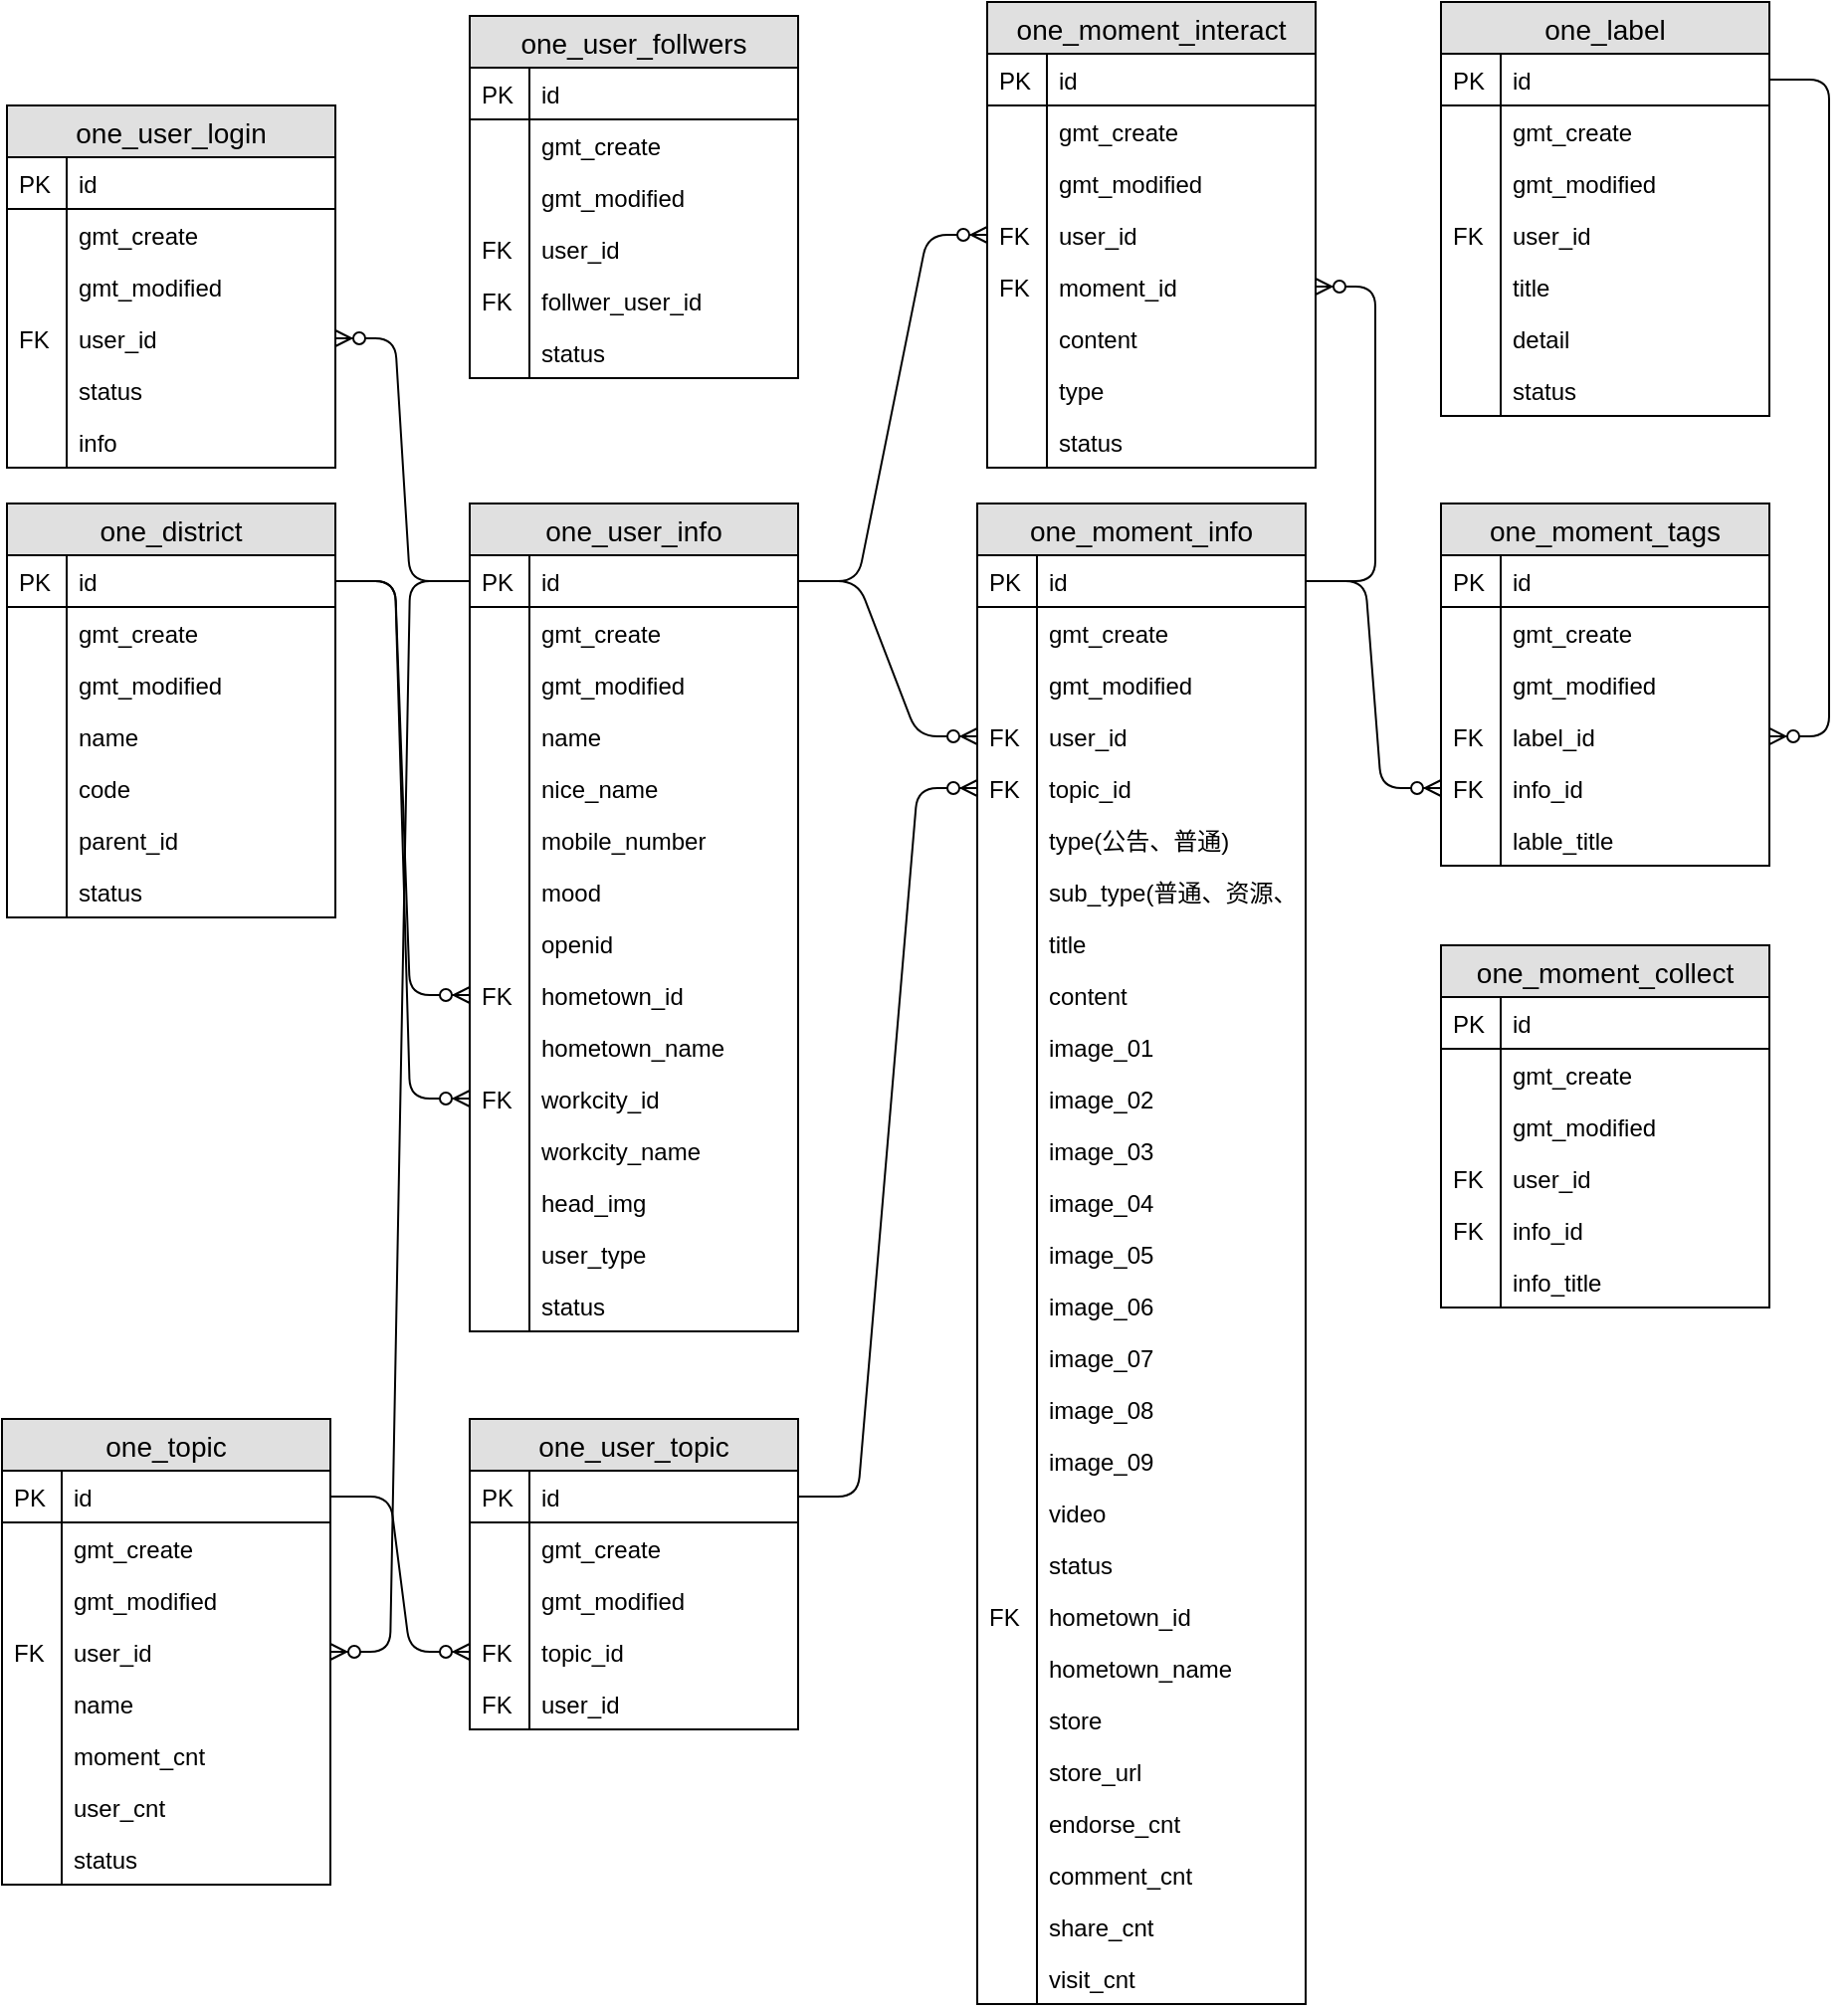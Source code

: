 <mxfile version="12.7.0" type="github">
  <diagram id="flqGjVPY7W-KKDLiaffL" name="第 1 页">
    <mxGraphModel dx="946" dy="614" grid="0" gridSize="10" guides="1" tooltips="1" connect="1" arrows="1" fold="1" page="1" pageScale="1" pageWidth="3300" pageHeight="4681" math="0" shadow="0">
      <root>
        <mxCell id="0"/>
        <mxCell id="1" parent="0"/>
        <mxCell id="X3XVsHEC-CsgKgmJ9qrO-1" value="" style="edgeStyle=entityRelationEdgeStyle;fontSize=12;html=1;endArrow=ERzeroToMany;endFill=1;exitX=1;exitY=0.5;exitDx=0;exitDy=0;entryX=0;entryY=0.5;entryDx=0;entryDy=0;" parent="1" source="X3XVsHEC-CsgKgmJ9qrO-3" target="X3XVsHEC-CsgKgmJ9qrO-127" edge="1">
          <mxGeometry width="100" height="100" relative="1" as="geometry">
            <mxPoint x="480" y="1699" as="sourcePoint"/>
            <mxPoint x="570" y="1777" as="targetPoint"/>
          </mxGeometry>
        </mxCell>
        <mxCell id="X3XVsHEC-CsgKgmJ9qrO-2" value="one_user_info" style="swimlane;fontStyle=0;childLayout=stackLayout;horizontal=1;startSize=26;fillColor=#e0e0e0;horizontalStack=0;resizeParent=1;resizeParentMax=0;resizeLast=0;collapsible=1;marginBottom=0;swimlaneFillColor=#ffffff;align=center;fontSize=14;" parent="1" vertex="1">
          <mxGeometry x="305" y="1650" width="165" height="416" as="geometry"/>
        </mxCell>
        <mxCell id="X3XVsHEC-CsgKgmJ9qrO-3" value="id" style="shape=partialRectangle;top=0;left=0;right=0;bottom=1;align=left;verticalAlign=top;fillColor=none;spacingLeft=34;spacingRight=4;overflow=hidden;rotatable=0;points=[[0,0.5],[1,0.5]];portConstraint=eastwest;dropTarget=0;fontSize=12;" parent="X3XVsHEC-CsgKgmJ9qrO-2" vertex="1">
          <mxGeometry y="26" width="165" height="26" as="geometry"/>
        </mxCell>
        <mxCell id="X3XVsHEC-CsgKgmJ9qrO-4" value="PK" style="shape=partialRectangle;top=0;left=0;bottom=0;fillColor=none;align=left;verticalAlign=top;spacingLeft=4;spacingRight=4;overflow=hidden;rotatable=0;points=[];portConstraint=eastwest;part=1;fontSize=12;" parent="X3XVsHEC-CsgKgmJ9qrO-3" vertex="1" connectable="0">
          <mxGeometry width="30" height="26" as="geometry"/>
        </mxCell>
        <mxCell id="X3XVsHEC-CsgKgmJ9qrO-5" value="gmt_create" style="shape=partialRectangle;top=0;left=0;right=0;bottom=0;align=left;verticalAlign=top;fillColor=none;spacingLeft=34;spacingRight=4;overflow=hidden;rotatable=0;points=[[0,0.5],[1,0.5]];portConstraint=eastwest;dropTarget=0;fontSize=12;" parent="X3XVsHEC-CsgKgmJ9qrO-2" vertex="1">
          <mxGeometry y="52" width="165" height="26" as="geometry"/>
        </mxCell>
        <mxCell id="X3XVsHEC-CsgKgmJ9qrO-6" value="" style="shape=partialRectangle;top=0;left=0;bottom=0;fillColor=none;align=left;verticalAlign=top;spacingLeft=4;spacingRight=4;overflow=hidden;rotatable=0;points=[];portConstraint=eastwest;part=1;fontSize=12;" parent="X3XVsHEC-CsgKgmJ9qrO-5" vertex="1" connectable="0">
          <mxGeometry width="30" height="26" as="geometry"/>
        </mxCell>
        <mxCell id="X3XVsHEC-CsgKgmJ9qrO-7" value="gmt_modified" style="shape=partialRectangle;top=0;left=0;right=0;bottom=0;align=left;verticalAlign=top;fillColor=none;spacingLeft=34;spacingRight=4;overflow=hidden;rotatable=0;points=[[0,0.5],[1,0.5]];portConstraint=eastwest;dropTarget=0;fontSize=12;" parent="X3XVsHEC-CsgKgmJ9qrO-2" vertex="1">
          <mxGeometry y="78" width="165" height="26" as="geometry"/>
        </mxCell>
        <mxCell id="X3XVsHEC-CsgKgmJ9qrO-8" value="" style="shape=partialRectangle;top=0;left=0;bottom=0;fillColor=none;align=left;verticalAlign=top;spacingLeft=4;spacingRight=4;overflow=hidden;rotatable=0;points=[];portConstraint=eastwest;part=1;fontSize=12;" parent="X3XVsHEC-CsgKgmJ9qrO-7" vertex="1" connectable="0">
          <mxGeometry width="30" height="26" as="geometry"/>
        </mxCell>
        <mxCell id="X3XVsHEC-CsgKgmJ9qrO-9" value="name" style="shape=partialRectangle;top=0;left=0;right=0;bottom=0;align=left;verticalAlign=top;fillColor=none;spacingLeft=34;spacingRight=4;overflow=hidden;rotatable=0;points=[[0,0.5],[1,0.5]];portConstraint=eastwest;dropTarget=0;fontSize=12;" parent="X3XVsHEC-CsgKgmJ9qrO-2" vertex="1">
          <mxGeometry y="104" width="165" height="26" as="geometry"/>
        </mxCell>
        <mxCell id="X3XVsHEC-CsgKgmJ9qrO-10" value="" style="shape=partialRectangle;top=0;left=0;bottom=0;fillColor=none;align=left;verticalAlign=top;spacingLeft=4;spacingRight=4;overflow=hidden;rotatable=0;points=[];portConstraint=eastwest;part=1;fontSize=12;" parent="X3XVsHEC-CsgKgmJ9qrO-9" vertex="1" connectable="0">
          <mxGeometry width="30" height="26" as="geometry"/>
        </mxCell>
        <mxCell id="X3XVsHEC-CsgKgmJ9qrO-11" value="nice_name" style="shape=partialRectangle;top=0;left=0;right=0;bottom=0;align=left;verticalAlign=top;fillColor=none;spacingLeft=34;spacingRight=4;overflow=hidden;rotatable=0;points=[[0,0.5],[1,0.5]];portConstraint=eastwest;dropTarget=0;fontSize=12;" parent="X3XVsHEC-CsgKgmJ9qrO-2" vertex="1">
          <mxGeometry y="130" width="165" height="26" as="geometry"/>
        </mxCell>
        <mxCell id="X3XVsHEC-CsgKgmJ9qrO-12" value="" style="shape=partialRectangle;top=0;left=0;bottom=0;fillColor=none;align=left;verticalAlign=top;spacingLeft=4;spacingRight=4;overflow=hidden;rotatable=0;points=[];portConstraint=eastwest;part=1;fontSize=12;" parent="X3XVsHEC-CsgKgmJ9qrO-11" vertex="1" connectable="0">
          <mxGeometry width="30" height="26" as="geometry"/>
        </mxCell>
        <mxCell id="X3XVsHEC-CsgKgmJ9qrO-13" value="mobile_number" style="shape=partialRectangle;top=0;left=0;right=0;bottom=0;align=left;verticalAlign=top;fillColor=none;spacingLeft=34;spacingRight=4;overflow=hidden;rotatable=0;points=[[0,0.5],[1,0.5]];portConstraint=eastwest;dropTarget=0;fontSize=12;" parent="X3XVsHEC-CsgKgmJ9qrO-2" vertex="1">
          <mxGeometry y="156" width="165" height="26" as="geometry"/>
        </mxCell>
        <mxCell id="X3XVsHEC-CsgKgmJ9qrO-14" value="" style="shape=partialRectangle;top=0;left=0;bottom=0;fillColor=none;align=left;verticalAlign=top;spacingLeft=4;spacingRight=4;overflow=hidden;rotatable=0;points=[];portConstraint=eastwest;part=1;fontSize=12;" parent="X3XVsHEC-CsgKgmJ9qrO-13" vertex="1" connectable="0">
          <mxGeometry width="30" height="26" as="geometry"/>
        </mxCell>
        <mxCell id="X3XVsHEC-CsgKgmJ9qrO-199" value="mood" style="shape=partialRectangle;top=0;left=0;right=0;bottom=0;align=left;verticalAlign=top;fillColor=none;spacingLeft=34;spacingRight=4;overflow=hidden;rotatable=0;points=[[0,0.5],[1,0.5]];portConstraint=eastwest;dropTarget=0;fontSize=12;" parent="X3XVsHEC-CsgKgmJ9qrO-2" vertex="1">
          <mxGeometry y="182" width="165" height="26" as="geometry"/>
        </mxCell>
        <mxCell id="X3XVsHEC-CsgKgmJ9qrO-200" value="" style="shape=partialRectangle;top=0;left=0;bottom=0;fillColor=none;align=left;verticalAlign=top;spacingLeft=4;spacingRight=4;overflow=hidden;rotatable=0;points=[];portConstraint=eastwest;part=1;fontSize=12;" parent="X3XVsHEC-CsgKgmJ9qrO-199" vertex="1" connectable="0">
          <mxGeometry width="30" height="26" as="geometry"/>
        </mxCell>
        <mxCell id="X3XVsHEC-CsgKgmJ9qrO-15" value="openid" style="shape=partialRectangle;top=0;left=0;right=0;bottom=0;align=left;verticalAlign=top;fillColor=none;spacingLeft=34;spacingRight=4;overflow=hidden;rotatable=0;points=[[0,0.5],[1,0.5]];portConstraint=eastwest;dropTarget=0;fontSize=12;" parent="X3XVsHEC-CsgKgmJ9qrO-2" vertex="1">
          <mxGeometry y="208" width="165" height="26" as="geometry"/>
        </mxCell>
        <mxCell id="X3XVsHEC-CsgKgmJ9qrO-16" value="" style="shape=partialRectangle;top=0;left=0;bottom=0;fillColor=none;align=left;verticalAlign=top;spacingLeft=4;spacingRight=4;overflow=hidden;rotatable=0;points=[];portConstraint=eastwest;part=1;fontSize=12;" parent="X3XVsHEC-CsgKgmJ9qrO-15" vertex="1" connectable="0">
          <mxGeometry width="30" height="26" as="geometry"/>
        </mxCell>
        <mxCell id="X3XVsHEC-CsgKgmJ9qrO-19" value="hometown_id" style="shape=partialRectangle;top=0;left=0;right=0;bottom=0;align=left;verticalAlign=top;fillColor=none;spacingLeft=34;spacingRight=4;overflow=hidden;rotatable=0;points=[[0,0.5],[1,0.5]];portConstraint=eastwest;dropTarget=0;fontSize=12;" parent="X3XVsHEC-CsgKgmJ9qrO-2" vertex="1">
          <mxGeometry y="234" width="165" height="26" as="geometry"/>
        </mxCell>
        <mxCell id="X3XVsHEC-CsgKgmJ9qrO-20" value="FK" style="shape=partialRectangle;top=0;left=0;bottom=0;fillColor=none;align=left;verticalAlign=top;spacingLeft=4;spacingRight=4;overflow=hidden;rotatable=0;points=[];portConstraint=eastwest;part=1;fontSize=12;" parent="X3XVsHEC-CsgKgmJ9qrO-19" vertex="1" connectable="0">
          <mxGeometry width="30" height="26" as="geometry"/>
        </mxCell>
        <mxCell id="X3XVsHEC-CsgKgmJ9qrO-21" value="hometown_name" style="shape=partialRectangle;top=0;left=0;right=0;bottom=0;align=left;verticalAlign=top;fillColor=none;spacingLeft=34;spacingRight=4;overflow=hidden;rotatable=0;points=[[0,0.5],[1,0.5]];portConstraint=eastwest;dropTarget=0;fontSize=12;" parent="X3XVsHEC-CsgKgmJ9qrO-2" vertex="1">
          <mxGeometry y="260" width="165" height="26" as="geometry"/>
        </mxCell>
        <mxCell id="X3XVsHEC-CsgKgmJ9qrO-22" value="" style="shape=partialRectangle;top=0;left=0;bottom=0;fillColor=none;align=left;verticalAlign=top;spacingLeft=4;spacingRight=4;overflow=hidden;rotatable=0;points=[];portConstraint=eastwest;part=1;fontSize=12;" parent="X3XVsHEC-CsgKgmJ9qrO-21" vertex="1" connectable="0">
          <mxGeometry width="30" height="26" as="geometry"/>
        </mxCell>
        <mxCell id="X3XVsHEC-CsgKgmJ9qrO-23" value="workcity_id" style="shape=partialRectangle;top=0;left=0;right=0;bottom=0;align=left;verticalAlign=top;fillColor=none;spacingLeft=34;spacingRight=4;overflow=hidden;rotatable=0;points=[[0,0.5],[1,0.5]];portConstraint=eastwest;dropTarget=0;fontSize=12;" parent="X3XVsHEC-CsgKgmJ9qrO-2" vertex="1">
          <mxGeometry y="286" width="165" height="26" as="geometry"/>
        </mxCell>
        <mxCell id="X3XVsHEC-CsgKgmJ9qrO-24" value="FK" style="shape=partialRectangle;top=0;left=0;bottom=0;fillColor=none;align=left;verticalAlign=top;spacingLeft=4;spacingRight=4;overflow=hidden;rotatable=0;points=[];portConstraint=eastwest;part=1;fontSize=12;" parent="X3XVsHEC-CsgKgmJ9qrO-23" vertex="1" connectable="0">
          <mxGeometry width="30" height="26" as="geometry"/>
        </mxCell>
        <mxCell id="X3XVsHEC-CsgKgmJ9qrO-25" value="workcity_name" style="shape=partialRectangle;top=0;left=0;right=0;bottom=0;align=left;verticalAlign=top;fillColor=none;spacingLeft=34;spacingRight=4;overflow=hidden;rotatable=0;points=[[0,0.5],[1,0.5]];portConstraint=eastwest;dropTarget=0;fontSize=12;" parent="X3XVsHEC-CsgKgmJ9qrO-2" vertex="1">
          <mxGeometry y="312" width="165" height="26" as="geometry"/>
        </mxCell>
        <mxCell id="X3XVsHEC-CsgKgmJ9qrO-26" value="" style="shape=partialRectangle;top=0;left=0;bottom=0;fillColor=none;align=left;verticalAlign=top;spacingLeft=4;spacingRight=4;overflow=hidden;rotatable=0;points=[];portConstraint=eastwest;part=1;fontSize=12;" parent="X3XVsHEC-CsgKgmJ9qrO-25" vertex="1" connectable="0">
          <mxGeometry width="30" height="26" as="geometry"/>
        </mxCell>
        <mxCell id="X3XVsHEC-CsgKgmJ9qrO-27" value="head_img" style="shape=partialRectangle;top=0;left=0;right=0;bottom=0;align=left;verticalAlign=top;fillColor=none;spacingLeft=34;spacingRight=4;overflow=hidden;rotatable=0;points=[[0,0.5],[1,0.5]];portConstraint=eastwest;dropTarget=0;fontSize=12;" parent="X3XVsHEC-CsgKgmJ9qrO-2" vertex="1">
          <mxGeometry y="338" width="165" height="26" as="geometry"/>
        </mxCell>
        <mxCell id="X3XVsHEC-CsgKgmJ9qrO-28" value="" style="shape=partialRectangle;top=0;left=0;bottom=0;fillColor=none;align=left;verticalAlign=top;spacingLeft=4;spacingRight=4;overflow=hidden;rotatable=0;points=[];portConstraint=eastwest;part=1;fontSize=12;" parent="X3XVsHEC-CsgKgmJ9qrO-27" vertex="1" connectable="0">
          <mxGeometry width="30" height="26" as="geometry"/>
        </mxCell>
        <mxCell id="X3XVsHEC-CsgKgmJ9qrO-29" value="user_type" style="shape=partialRectangle;top=0;left=0;right=0;bottom=0;align=left;verticalAlign=top;fillColor=none;spacingLeft=34;spacingRight=4;overflow=hidden;rotatable=0;points=[[0,0.5],[1,0.5]];portConstraint=eastwest;dropTarget=0;fontSize=12;" parent="X3XVsHEC-CsgKgmJ9qrO-2" vertex="1">
          <mxGeometry y="364" width="165" height="26" as="geometry"/>
        </mxCell>
        <mxCell id="X3XVsHEC-CsgKgmJ9qrO-30" value="" style="shape=partialRectangle;top=0;left=0;bottom=0;fillColor=none;align=left;verticalAlign=top;spacingLeft=4;spacingRight=4;overflow=hidden;rotatable=0;points=[];portConstraint=eastwest;part=1;fontSize=12;" parent="X3XVsHEC-CsgKgmJ9qrO-29" vertex="1" connectable="0">
          <mxGeometry width="30" height="26" as="geometry"/>
        </mxCell>
        <mxCell id="X3XVsHEC-CsgKgmJ9qrO-31" value="status" style="shape=partialRectangle;top=0;left=0;right=0;bottom=0;align=left;verticalAlign=top;fillColor=none;spacingLeft=34;spacingRight=4;overflow=hidden;rotatable=0;points=[[0,0.5],[1,0.5]];portConstraint=eastwest;dropTarget=0;fontSize=12;" parent="X3XVsHEC-CsgKgmJ9qrO-2" vertex="1">
          <mxGeometry y="390" width="165" height="26" as="geometry"/>
        </mxCell>
        <mxCell id="X3XVsHEC-CsgKgmJ9qrO-32" value="" style="shape=partialRectangle;top=0;left=0;bottom=0;fillColor=none;align=left;verticalAlign=top;spacingLeft=4;spacingRight=4;overflow=hidden;rotatable=0;points=[];portConstraint=eastwest;part=1;fontSize=12;" parent="X3XVsHEC-CsgKgmJ9qrO-31" vertex="1" connectable="0">
          <mxGeometry width="30" height="26" as="geometry"/>
        </mxCell>
        <mxCell id="X3XVsHEC-CsgKgmJ9qrO-33" value="one_district" style="swimlane;fontStyle=0;childLayout=stackLayout;horizontal=1;startSize=26;fillColor=#e0e0e0;horizontalStack=0;resizeParent=1;resizeParentMax=0;resizeLast=0;collapsible=1;marginBottom=0;swimlaneFillColor=#ffffff;align=center;fontSize=14;" parent="1" vertex="1">
          <mxGeometry x="72.5" y="1650" width="165" height="208" as="geometry"/>
        </mxCell>
        <mxCell id="X3XVsHEC-CsgKgmJ9qrO-34" value="id" style="shape=partialRectangle;top=0;left=0;right=0;bottom=1;align=left;verticalAlign=top;fillColor=none;spacingLeft=34;spacingRight=4;overflow=hidden;rotatable=0;points=[[0,0.5],[1,0.5]];portConstraint=eastwest;dropTarget=0;fontSize=12;" parent="X3XVsHEC-CsgKgmJ9qrO-33" vertex="1">
          <mxGeometry y="26" width="165" height="26" as="geometry"/>
        </mxCell>
        <mxCell id="X3XVsHEC-CsgKgmJ9qrO-35" value="PK" style="shape=partialRectangle;top=0;left=0;bottom=0;fillColor=none;align=left;verticalAlign=top;spacingLeft=4;spacingRight=4;overflow=hidden;rotatable=0;points=[];portConstraint=eastwest;part=1;fontSize=12;" parent="X3XVsHEC-CsgKgmJ9qrO-34" vertex="1" connectable="0">
          <mxGeometry width="30" height="26" as="geometry"/>
        </mxCell>
        <mxCell id="X3XVsHEC-CsgKgmJ9qrO-36" value="gmt_create" style="shape=partialRectangle;top=0;left=0;right=0;bottom=0;align=left;verticalAlign=top;fillColor=none;spacingLeft=34;spacingRight=4;overflow=hidden;rotatable=0;points=[[0,0.5],[1,0.5]];portConstraint=eastwest;dropTarget=0;fontSize=12;" parent="X3XVsHEC-CsgKgmJ9qrO-33" vertex="1">
          <mxGeometry y="52" width="165" height="26" as="geometry"/>
        </mxCell>
        <mxCell id="X3XVsHEC-CsgKgmJ9qrO-37" value="" style="shape=partialRectangle;top=0;left=0;bottom=0;fillColor=none;align=left;verticalAlign=top;spacingLeft=4;spacingRight=4;overflow=hidden;rotatable=0;points=[];portConstraint=eastwest;part=1;fontSize=12;" parent="X3XVsHEC-CsgKgmJ9qrO-36" vertex="1" connectable="0">
          <mxGeometry width="30" height="26" as="geometry"/>
        </mxCell>
        <mxCell id="X3XVsHEC-CsgKgmJ9qrO-38" value="gmt_modified" style="shape=partialRectangle;top=0;left=0;right=0;bottom=0;align=left;verticalAlign=top;fillColor=none;spacingLeft=34;spacingRight=4;overflow=hidden;rotatable=0;points=[[0,0.5],[1,0.5]];portConstraint=eastwest;dropTarget=0;fontSize=12;" parent="X3XVsHEC-CsgKgmJ9qrO-33" vertex="1">
          <mxGeometry y="78" width="165" height="26" as="geometry"/>
        </mxCell>
        <mxCell id="X3XVsHEC-CsgKgmJ9qrO-39" value="" style="shape=partialRectangle;top=0;left=0;bottom=0;fillColor=none;align=left;verticalAlign=top;spacingLeft=4;spacingRight=4;overflow=hidden;rotatable=0;points=[];portConstraint=eastwest;part=1;fontSize=12;" parent="X3XVsHEC-CsgKgmJ9qrO-38" vertex="1" connectable="0">
          <mxGeometry width="30" height="26" as="geometry"/>
        </mxCell>
        <mxCell id="X3XVsHEC-CsgKgmJ9qrO-40" value="name" style="shape=partialRectangle;top=0;left=0;right=0;bottom=0;align=left;verticalAlign=top;fillColor=none;spacingLeft=34;spacingRight=4;overflow=hidden;rotatable=0;points=[[0,0.5],[1,0.5]];portConstraint=eastwest;dropTarget=0;fontSize=12;" parent="X3XVsHEC-CsgKgmJ9qrO-33" vertex="1">
          <mxGeometry y="104" width="165" height="26" as="geometry"/>
        </mxCell>
        <mxCell id="X3XVsHEC-CsgKgmJ9qrO-41" value="" style="shape=partialRectangle;top=0;left=0;bottom=0;fillColor=none;align=left;verticalAlign=top;spacingLeft=4;spacingRight=4;overflow=hidden;rotatable=0;points=[];portConstraint=eastwest;part=1;fontSize=12;" parent="X3XVsHEC-CsgKgmJ9qrO-40" vertex="1" connectable="0">
          <mxGeometry width="30" height="26" as="geometry"/>
        </mxCell>
        <mxCell id="X3XVsHEC-CsgKgmJ9qrO-42" value="code" style="shape=partialRectangle;top=0;left=0;right=0;bottom=0;align=left;verticalAlign=top;fillColor=none;spacingLeft=34;spacingRight=4;overflow=hidden;rotatable=0;points=[[0,0.5],[1,0.5]];portConstraint=eastwest;dropTarget=0;fontSize=12;" parent="X3XVsHEC-CsgKgmJ9qrO-33" vertex="1">
          <mxGeometry y="130" width="165" height="26" as="geometry"/>
        </mxCell>
        <mxCell id="X3XVsHEC-CsgKgmJ9qrO-43" value="" style="shape=partialRectangle;top=0;left=0;bottom=0;fillColor=none;align=left;verticalAlign=top;spacingLeft=4;spacingRight=4;overflow=hidden;rotatable=0;points=[];portConstraint=eastwest;part=1;fontSize=12;" parent="X3XVsHEC-CsgKgmJ9qrO-42" vertex="1" connectable="0">
          <mxGeometry width="30" height="26" as="geometry"/>
        </mxCell>
        <mxCell id="X3XVsHEC-CsgKgmJ9qrO-44" value="parent_id" style="shape=partialRectangle;top=0;left=0;right=0;bottom=0;align=left;verticalAlign=top;fillColor=none;spacingLeft=34;spacingRight=4;overflow=hidden;rotatable=0;points=[[0,0.5],[1,0.5]];portConstraint=eastwest;dropTarget=0;fontSize=12;" parent="X3XVsHEC-CsgKgmJ9qrO-33" vertex="1">
          <mxGeometry y="156" width="165" height="26" as="geometry"/>
        </mxCell>
        <mxCell id="X3XVsHEC-CsgKgmJ9qrO-45" value="" style="shape=partialRectangle;top=0;left=0;bottom=0;fillColor=none;align=left;verticalAlign=top;spacingLeft=4;spacingRight=4;overflow=hidden;rotatable=0;points=[];portConstraint=eastwest;part=1;fontSize=12;" parent="X3XVsHEC-CsgKgmJ9qrO-44" vertex="1" connectable="0">
          <mxGeometry width="30" height="26" as="geometry"/>
        </mxCell>
        <mxCell id="X3XVsHEC-CsgKgmJ9qrO-46" value="status" style="shape=partialRectangle;top=0;left=0;right=0;bottom=0;align=left;verticalAlign=top;fillColor=none;spacingLeft=34;spacingRight=4;overflow=hidden;rotatable=0;points=[[0,0.5],[1,0.5]];portConstraint=eastwest;dropTarget=0;fontSize=12;" parent="X3XVsHEC-CsgKgmJ9qrO-33" vertex="1">
          <mxGeometry y="182" width="165" height="26" as="geometry"/>
        </mxCell>
        <mxCell id="X3XVsHEC-CsgKgmJ9qrO-47" value="" style="shape=partialRectangle;top=0;left=0;bottom=0;fillColor=none;align=left;verticalAlign=top;spacingLeft=4;spacingRight=4;overflow=hidden;rotatable=0;points=[];portConstraint=eastwest;part=1;fontSize=12;" parent="X3XVsHEC-CsgKgmJ9qrO-46" vertex="1" connectable="0">
          <mxGeometry width="30" height="26" as="geometry"/>
        </mxCell>
        <mxCell id="X3XVsHEC-CsgKgmJ9qrO-48" value="" style="edgeStyle=entityRelationEdgeStyle;fontSize=12;html=1;endArrow=ERzeroToMany;endFill=1;exitX=1;exitY=0.5;exitDx=0;exitDy=0;" parent="1" source="X3XVsHEC-CsgKgmJ9qrO-34" target="X3XVsHEC-CsgKgmJ9qrO-19" edge="1">
          <mxGeometry width="100" height="100" relative="1" as="geometry">
            <mxPoint x="150" y="2070" as="sourcePoint"/>
            <mxPoint x="250" y="1970" as="targetPoint"/>
          </mxGeometry>
        </mxCell>
        <mxCell id="X3XVsHEC-CsgKgmJ9qrO-49" value="" style="edgeStyle=entityRelationEdgeStyle;fontSize=12;html=1;endArrow=ERzeroToMany;endFill=1;exitX=1;exitY=0.5;exitDx=0;exitDy=0;entryX=0;entryY=0.5;entryDx=0;entryDy=0;" parent="1" source="X3XVsHEC-CsgKgmJ9qrO-34" target="X3XVsHEC-CsgKgmJ9qrO-23" edge="1">
          <mxGeometry width="100" height="100" relative="1" as="geometry">
            <mxPoint x="247.5" y="1699" as="sourcePoint"/>
            <mxPoint x="315" y="1907" as="targetPoint"/>
          </mxGeometry>
        </mxCell>
        <mxCell id="X3XVsHEC-CsgKgmJ9qrO-50" value="one_user_login" style="swimlane;fontStyle=0;childLayout=stackLayout;horizontal=1;startSize=26;fillColor=#e0e0e0;horizontalStack=0;resizeParent=1;resizeParentMax=0;resizeLast=0;collapsible=1;marginBottom=0;swimlaneFillColor=#ffffff;align=center;fontSize=14;" parent="1" vertex="1">
          <mxGeometry x="72.5" y="1450" width="165" height="182" as="geometry"/>
        </mxCell>
        <mxCell id="X3XVsHEC-CsgKgmJ9qrO-51" value="id" style="shape=partialRectangle;top=0;left=0;right=0;bottom=1;align=left;verticalAlign=top;fillColor=none;spacingLeft=34;spacingRight=4;overflow=hidden;rotatable=0;points=[[0,0.5],[1,0.5]];portConstraint=eastwest;dropTarget=0;fontSize=12;" parent="X3XVsHEC-CsgKgmJ9qrO-50" vertex="1">
          <mxGeometry y="26" width="165" height="26" as="geometry"/>
        </mxCell>
        <mxCell id="X3XVsHEC-CsgKgmJ9qrO-52" value="PK" style="shape=partialRectangle;top=0;left=0;bottom=0;fillColor=none;align=left;verticalAlign=top;spacingLeft=4;spacingRight=4;overflow=hidden;rotatable=0;points=[];portConstraint=eastwest;part=1;fontSize=12;" parent="X3XVsHEC-CsgKgmJ9qrO-51" vertex="1" connectable="0">
          <mxGeometry width="30" height="26" as="geometry"/>
        </mxCell>
        <mxCell id="X3XVsHEC-CsgKgmJ9qrO-53" value="gmt_create" style="shape=partialRectangle;top=0;left=0;right=0;bottom=0;align=left;verticalAlign=top;fillColor=none;spacingLeft=34;spacingRight=4;overflow=hidden;rotatable=0;points=[[0,0.5],[1,0.5]];portConstraint=eastwest;dropTarget=0;fontSize=12;" parent="X3XVsHEC-CsgKgmJ9qrO-50" vertex="1">
          <mxGeometry y="52" width="165" height="26" as="geometry"/>
        </mxCell>
        <mxCell id="X3XVsHEC-CsgKgmJ9qrO-54" value="" style="shape=partialRectangle;top=0;left=0;bottom=0;fillColor=none;align=left;verticalAlign=top;spacingLeft=4;spacingRight=4;overflow=hidden;rotatable=0;points=[];portConstraint=eastwest;part=1;fontSize=12;" parent="X3XVsHEC-CsgKgmJ9qrO-53" vertex="1" connectable="0">
          <mxGeometry width="30" height="26" as="geometry"/>
        </mxCell>
        <mxCell id="X3XVsHEC-CsgKgmJ9qrO-55" value="gmt_modified" style="shape=partialRectangle;top=0;left=0;right=0;bottom=0;align=left;verticalAlign=top;fillColor=none;spacingLeft=34;spacingRight=4;overflow=hidden;rotatable=0;points=[[0,0.5],[1,0.5]];portConstraint=eastwest;dropTarget=0;fontSize=12;" parent="X3XVsHEC-CsgKgmJ9qrO-50" vertex="1">
          <mxGeometry y="78" width="165" height="26" as="geometry"/>
        </mxCell>
        <mxCell id="X3XVsHEC-CsgKgmJ9qrO-56" value="" style="shape=partialRectangle;top=0;left=0;bottom=0;fillColor=none;align=left;verticalAlign=top;spacingLeft=4;spacingRight=4;overflow=hidden;rotatable=0;points=[];portConstraint=eastwest;part=1;fontSize=12;" parent="X3XVsHEC-CsgKgmJ9qrO-55" vertex="1" connectable="0">
          <mxGeometry width="30" height="26" as="geometry"/>
        </mxCell>
        <mxCell id="X3XVsHEC-CsgKgmJ9qrO-57" value="user_id" style="shape=partialRectangle;top=0;left=0;right=0;bottom=0;align=left;verticalAlign=top;fillColor=none;spacingLeft=34;spacingRight=4;overflow=hidden;rotatable=0;points=[[0,0.5],[1,0.5]];portConstraint=eastwest;dropTarget=0;fontSize=12;" parent="X3XVsHEC-CsgKgmJ9qrO-50" vertex="1">
          <mxGeometry y="104" width="165" height="26" as="geometry"/>
        </mxCell>
        <mxCell id="X3XVsHEC-CsgKgmJ9qrO-58" value="FK" style="shape=partialRectangle;top=0;left=0;bottom=0;fillColor=none;align=left;verticalAlign=top;spacingLeft=4;spacingRight=4;overflow=hidden;rotatable=0;points=[];portConstraint=eastwest;part=1;fontSize=12;" parent="X3XVsHEC-CsgKgmJ9qrO-57" vertex="1" connectable="0">
          <mxGeometry width="30" height="26" as="geometry"/>
        </mxCell>
        <mxCell id="X3XVsHEC-CsgKgmJ9qrO-59" value="status" style="shape=partialRectangle;top=0;left=0;right=0;bottom=0;align=left;verticalAlign=top;fillColor=none;spacingLeft=34;spacingRight=4;overflow=hidden;rotatable=0;points=[[0,0.5],[1,0.5]];portConstraint=eastwest;dropTarget=0;fontSize=12;" parent="X3XVsHEC-CsgKgmJ9qrO-50" vertex="1">
          <mxGeometry y="130" width="165" height="26" as="geometry"/>
        </mxCell>
        <mxCell id="X3XVsHEC-CsgKgmJ9qrO-60" value="" style="shape=partialRectangle;top=0;left=0;bottom=0;fillColor=none;align=left;verticalAlign=top;spacingLeft=4;spacingRight=4;overflow=hidden;rotatable=0;points=[];portConstraint=eastwest;part=1;fontSize=12;" parent="X3XVsHEC-CsgKgmJ9qrO-59" vertex="1" connectable="0">
          <mxGeometry width="30" height="26" as="geometry"/>
        </mxCell>
        <mxCell id="X3XVsHEC-CsgKgmJ9qrO-61" value="info" style="shape=partialRectangle;top=0;left=0;right=0;bottom=0;align=left;verticalAlign=top;fillColor=none;spacingLeft=34;spacingRight=4;overflow=hidden;rotatable=0;points=[[0,0.5],[1,0.5]];portConstraint=eastwest;dropTarget=0;fontSize=12;" parent="X3XVsHEC-CsgKgmJ9qrO-50" vertex="1">
          <mxGeometry y="156" width="165" height="26" as="geometry"/>
        </mxCell>
        <mxCell id="X3XVsHEC-CsgKgmJ9qrO-62" value="" style="shape=partialRectangle;top=0;left=0;bottom=0;fillColor=none;align=left;verticalAlign=top;spacingLeft=4;spacingRight=4;overflow=hidden;rotatable=0;points=[];portConstraint=eastwest;part=1;fontSize=12;" parent="X3XVsHEC-CsgKgmJ9qrO-61" vertex="1" connectable="0">
          <mxGeometry width="30" height="26" as="geometry"/>
        </mxCell>
        <mxCell id="X3XVsHEC-CsgKgmJ9qrO-63" value="" style="edgeStyle=entityRelationEdgeStyle;fontSize=12;html=1;endArrow=ERzeroToMany;endFill=1;" parent="1" source="X3XVsHEC-CsgKgmJ9qrO-3" target="X3XVsHEC-CsgKgmJ9qrO-57" edge="1">
          <mxGeometry width="100" height="100" relative="1" as="geometry">
            <mxPoint x="247.5" y="1699" as="sourcePoint"/>
            <mxPoint x="315" y="1959" as="targetPoint"/>
          </mxGeometry>
        </mxCell>
        <mxCell id="X3XVsHEC-CsgKgmJ9qrO-64" value="one_moment_info" style="swimlane;fontStyle=0;childLayout=stackLayout;horizontal=1;startSize=26;fillColor=#e0e0e0;horizontalStack=0;resizeParent=1;resizeParentMax=0;resizeLast=0;collapsible=1;marginBottom=0;swimlaneFillColor=#ffffff;align=center;fontSize=14;" parent="1" vertex="1">
          <mxGeometry x="560" y="1650" width="165" height="754" as="geometry"/>
        </mxCell>
        <mxCell id="X3XVsHEC-CsgKgmJ9qrO-65" value="id" style="shape=partialRectangle;top=0;left=0;right=0;bottom=1;align=left;verticalAlign=top;fillColor=none;spacingLeft=34;spacingRight=4;overflow=hidden;rotatable=0;points=[[0,0.5],[1,0.5]];portConstraint=eastwest;dropTarget=0;fontSize=12;" parent="X3XVsHEC-CsgKgmJ9qrO-64" vertex="1">
          <mxGeometry y="26" width="165" height="26" as="geometry"/>
        </mxCell>
        <mxCell id="X3XVsHEC-CsgKgmJ9qrO-66" value="PK" style="shape=partialRectangle;top=0;left=0;bottom=0;fillColor=none;align=left;verticalAlign=top;spacingLeft=4;spacingRight=4;overflow=hidden;rotatable=0;points=[];portConstraint=eastwest;part=1;fontSize=12;" parent="X3XVsHEC-CsgKgmJ9qrO-65" vertex="1" connectable="0">
          <mxGeometry width="30" height="26" as="geometry"/>
        </mxCell>
        <mxCell id="X3XVsHEC-CsgKgmJ9qrO-67" value="gmt_create" style="shape=partialRectangle;top=0;left=0;right=0;bottom=0;align=left;verticalAlign=top;fillColor=none;spacingLeft=34;spacingRight=4;overflow=hidden;rotatable=0;points=[[0,0.5],[1,0.5]];portConstraint=eastwest;dropTarget=0;fontSize=12;" parent="X3XVsHEC-CsgKgmJ9qrO-64" vertex="1">
          <mxGeometry y="52" width="165" height="26" as="geometry"/>
        </mxCell>
        <mxCell id="X3XVsHEC-CsgKgmJ9qrO-68" value="" style="shape=partialRectangle;top=0;left=0;bottom=0;fillColor=none;align=left;verticalAlign=top;spacingLeft=4;spacingRight=4;overflow=hidden;rotatable=0;points=[];portConstraint=eastwest;part=1;fontSize=12;" parent="X3XVsHEC-CsgKgmJ9qrO-67" vertex="1" connectable="0">
          <mxGeometry width="30" height="26" as="geometry"/>
        </mxCell>
        <mxCell id="X3XVsHEC-CsgKgmJ9qrO-69" value="gmt_modified" style="shape=partialRectangle;top=0;left=0;right=0;bottom=0;align=left;verticalAlign=top;fillColor=none;spacingLeft=34;spacingRight=4;overflow=hidden;rotatable=0;points=[[0,0.5],[1,0.5]];portConstraint=eastwest;dropTarget=0;fontSize=12;" parent="X3XVsHEC-CsgKgmJ9qrO-64" vertex="1">
          <mxGeometry y="78" width="165" height="26" as="geometry"/>
        </mxCell>
        <mxCell id="X3XVsHEC-CsgKgmJ9qrO-70" value="" style="shape=partialRectangle;top=0;left=0;bottom=0;fillColor=none;align=left;verticalAlign=top;spacingLeft=4;spacingRight=4;overflow=hidden;rotatable=0;points=[];portConstraint=eastwest;part=1;fontSize=12;" parent="X3XVsHEC-CsgKgmJ9qrO-69" vertex="1" connectable="0">
          <mxGeometry width="30" height="26" as="geometry"/>
        </mxCell>
        <mxCell id="X3XVsHEC-CsgKgmJ9qrO-71" value="user_id" style="shape=partialRectangle;top=0;left=0;right=0;bottom=0;align=left;verticalAlign=top;fillColor=none;spacingLeft=34;spacingRight=4;overflow=hidden;rotatable=0;points=[[0,0.5],[1,0.5]];portConstraint=eastwest;dropTarget=0;fontSize=12;" parent="X3XVsHEC-CsgKgmJ9qrO-64" vertex="1">
          <mxGeometry y="104" width="165" height="26" as="geometry"/>
        </mxCell>
        <mxCell id="X3XVsHEC-CsgKgmJ9qrO-72" value="FK" style="shape=partialRectangle;top=0;left=0;bottom=0;fillColor=none;align=left;verticalAlign=top;spacingLeft=4;spacingRight=4;overflow=hidden;rotatable=0;points=[];portConstraint=eastwest;part=1;fontSize=12;" parent="X3XVsHEC-CsgKgmJ9qrO-71" vertex="1" connectable="0">
          <mxGeometry width="30" height="26" as="geometry"/>
        </mxCell>
        <mxCell id="X3XVsHEC-CsgKgmJ9qrO-73" value="topic_id" style="shape=partialRectangle;top=0;left=0;right=0;bottom=0;align=left;verticalAlign=top;fillColor=none;spacingLeft=34;spacingRight=4;overflow=hidden;rotatable=0;points=[[0,0.5],[1,0.5]];portConstraint=eastwest;dropTarget=0;fontSize=12;" parent="X3XVsHEC-CsgKgmJ9qrO-64" vertex="1">
          <mxGeometry y="130" width="165" height="26" as="geometry"/>
        </mxCell>
        <mxCell id="X3XVsHEC-CsgKgmJ9qrO-74" value="FK" style="shape=partialRectangle;top=0;left=0;bottom=0;fillColor=none;align=left;verticalAlign=top;spacingLeft=4;spacingRight=4;overflow=hidden;rotatable=0;points=[];portConstraint=eastwest;part=1;fontSize=12;" parent="X3XVsHEC-CsgKgmJ9qrO-73" vertex="1" connectable="0">
          <mxGeometry width="30" height="26" as="geometry"/>
        </mxCell>
        <mxCell id="X3XVsHEC-CsgKgmJ9qrO-75" value="type(公告、普通)" style="shape=partialRectangle;top=0;left=0;right=0;bottom=0;align=left;verticalAlign=top;fillColor=none;spacingLeft=34;spacingRight=4;overflow=hidden;rotatable=0;points=[[0,0.5],[1,0.5]];portConstraint=eastwest;dropTarget=0;fontSize=12;" parent="X3XVsHEC-CsgKgmJ9qrO-64" vertex="1">
          <mxGeometry y="156" width="165" height="26" as="geometry"/>
        </mxCell>
        <mxCell id="X3XVsHEC-CsgKgmJ9qrO-76" value="" style="shape=partialRectangle;top=0;left=0;bottom=0;fillColor=none;align=left;verticalAlign=top;spacingLeft=4;spacingRight=4;overflow=hidden;rotatable=0;points=[];portConstraint=eastwest;part=1;fontSize=12;" parent="X3XVsHEC-CsgKgmJ9qrO-75" vertex="1" connectable="0">
          <mxGeometry width="30" height="26" as="geometry"/>
        </mxCell>
        <mxCell id="uvSwm4ZgIkrI2rJct59M-3" value="sub_type(普通、资源、需求)" style="shape=partialRectangle;top=0;left=0;right=0;bottom=0;align=left;verticalAlign=top;fillColor=none;spacingLeft=34;spacingRight=4;overflow=hidden;rotatable=0;points=[[0,0.5],[1,0.5]];portConstraint=eastwest;dropTarget=0;fontSize=12;" vertex="1" parent="X3XVsHEC-CsgKgmJ9qrO-64">
          <mxGeometry y="182" width="165" height="26" as="geometry"/>
        </mxCell>
        <mxCell id="uvSwm4ZgIkrI2rJct59M-4" value="" style="shape=partialRectangle;top=0;left=0;bottom=0;fillColor=none;align=left;verticalAlign=top;spacingLeft=4;spacingRight=4;overflow=hidden;rotatable=0;points=[];portConstraint=eastwest;part=1;fontSize=12;" vertex="1" connectable="0" parent="uvSwm4ZgIkrI2rJct59M-3">
          <mxGeometry width="30" height="26" as="geometry"/>
        </mxCell>
        <mxCell id="X3XVsHEC-CsgKgmJ9qrO-77" value="title" style="shape=partialRectangle;top=0;left=0;right=0;bottom=0;align=left;verticalAlign=top;fillColor=none;spacingLeft=34;spacingRight=4;overflow=hidden;rotatable=0;points=[[0,0.5],[1,0.5]];portConstraint=eastwest;dropTarget=0;fontSize=12;" parent="X3XVsHEC-CsgKgmJ9qrO-64" vertex="1">
          <mxGeometry y="208" width="165" height="26" as="geometry"/>
        </mxCell>
        <mxCell id="X3XVsHEC-CsgKgmJ9qrO-78" value="" style="shape=partialRectangle;top=0;left=0;bottom=0;fillColor=none;align=left;verticalAlign=top;spacingLeft=4;spacingRight=4;overflow=hidden;rotatable=0;points=[];portConstraint=eastwest;part=1;fontSize=12;" parent="X3XVsHEC-CsgKgmJ9qrO-77" vertex="1" connectable="0">
          <mxGeometry width="30" height="26" as="geometry"/>
        </mxCell>
        <mxCell id="X3XVsHEC-CsgKgmJ9qrO-79" value="content" style="shape=partialRectangle;top=0;left=0;right=0;bottom=0;align=left;verticalAlign=top;fillColor=none;spacingLeft=34;spacingRight=4;overflow=hidden;rotatable=0;points=[[0,0.5],[1,0.5]];portConstraint=eastwest;dropTarget=0;fontSize=12;" parent="X3XVsHEC-CsgKgmJ9qrO-64" vertex="1">
          <mxGeometry y="234" width="165" height="26" as="geometry"/>
        </mxCell>
        <mxCell id="X3XVsHEC-CsgKgmJ9qrO-80" value="" style="shape=partialRectangle;top=0;left=0;bottom=0;fillColor=none;align=left;verticalAlign=top;spacingLeft=4;spacingRight=4;overflow=hidden;rotatable=0;points=[];portConstraint=eastwest;part=1;fontSize=12;" parent="X3XVsHEC-CsgKgmJ9qrO-79" vertex="1" connectable="0">
          <mxGeometry width="30" height="26" as="geometry"/>
        </mxCell>
        <mxCell id="X3XVsHEC-CsgKgmJ9qrO-81" value="image_01" style="shape=partialRectangle;top=0;left=0;right=0;bottom=0;align=left;verticalAlign=top;fillColor=none;spacingLeft=34;spacingRight=4;overflow=hidden;rotatable=0;points=[[0,0.5],[1,0.5]];portConstraint=eastwest;dropTarget=0;fontSize=12;" parent="X3XVsHEC-CsgKgmJ9qrO-64" vertex="1">
          <mxGeometry y="260" width="165" height="26" as="geometry"/>
        </mxCell>
        <mxCell id="X3XVsHEC-CsgKgmJ9qrO-82" value="" style="shape=partialRectangle;top=0;left=0;bottom=0;fillColor=none;align=left;verticalAlign=top;spacingLeft=4;spacingRight=4;overflow=hidden;rotatable=0;points=[];portConstraint=eastwest;part=1;fontSize=12;" parent="X3XVsHEC-CsgKgmJ9qrO-81" vertex="1" connectable="0">
          <mxGeometry width="30" height="26" as="geometry"/>
        </mxCell>
        <mxCell id="X3XVsHEC-CsgKgmJ9qrO-83" value="image_02" style="shape=partialRectangle;top=0;left=0;right=0;bottom=0;align=left;verticalAlign=top;fillColor=none;spacingLeft=34;spacingRight=4;overflow=hidden;rotatable=0;points=[[0,0.5],[1,0.5]];portConstraint=eastwest;dropTarget=0;fontSize=12;" parent="X3XVsHEC-CsgKgmJ9qrO-64" vertex="1">
          <mxGeometry y="286" width="165" height="26" as="geometry"/>
        </mxCell>
        <mxCell id="X3XVsHEC-CsgKgmJ9qrO-84" value="" style="shape=partialRectangle;top=0;left=0;bottom=0;fillColor=none;align=left;verticalAlign=top;spacingLeft=4;spacingRight=4;overflow=hidden;rotatable=0;points=[];portConstraint=eastwest;part=1;fontSize=12;" parent="X3XVsHEC-CsgKgmJ9qrO-83" vertex="1" connectable="0">
          <mxGeometry width="30" height="26" as="geometry"/>
        </mxCell>
        <mxCell id="X3XVsHEC-CsgKgmJ9qrO-85" value="image_03" style="shape=partialRectangle;top=0;left=0;right=0;bottom=0;align=left;verticalAlign=top;fillColor=none;spacingLeft=34;spacingRight=4;overflow=hidden;rotatable=0;points=[[0,0.5],[1,0.5]];portConstraint=eastwest;dropTarget=0;fontSize=12;" parent="X3XVsHEC-CsgKgmJ9qrO-64" vertex="1">
          <mxGeometry y="312" width="165" height="26" as="geometry"/>
        </mxCell>
        <mxCell id="X3XVsHEC-CsgKgmJ9qrO-86" value="" style="shape=partialRectangle;top=0;left=0;bottom=0;fillColor=none;align=left;verticalAlign=top;spacingLeft=4;spacingRight=4;overflow=hidden;rotatable=0;points=[];portConstraint=eastwest;part=1;fontSize=12;" parent="X3XVsHEC-CsgKgmJ9qrO-85" vertex="1" connectable="0">
          <mxGeometry width="30" height="26" as="geometry"/>
        </mxCell>
        <mxCell id="X3XVsHEC-CsgKgmJ9qrO-87" value="image_04" style="shape=partialRectangle;top=0;left=0;right=0;bottom=0;align=left;verticalAlign=top;fillColor=none;spacingLeft=34;spacingRight=4;overflow=hidden;rotatable=0;points=[[0,0.5],[1,0.5]];portConstraint=eastwest;dropTarget=0;fontSize=12;" parent="X3XVsHEC-CsgKgmJ9qrO-64" vertex="1">
          <mxGeometry y="338" width="165" height="26" as="geometry"/>
        </mxCell>
        <mxCell id="X3XVsHEC-CsgKgmJ9qrO-88" value="" style="shape=partialRectangle;top=0;left=0;bottom=0;fillColor=none;align=left;verticalAlign=top;spacingLeft=4;spacingRight=4;overflow=hidden;rotatable=0;points=[];portConstraint=eastwest;part=1;fontSize=12;" parent="X3XVsHEC-CsgKgmJ9qrO-87" vertex="1" connectable="0">
          <mxGeometry width="30" height="26" as="geometry"/>
        </mxCell>
        <mxCell id="X3XVsHEC-CsgKgmJ9qrO-89" value="image_05" style="shape=partialRectangle;top=0;left=0;right=0;bottom=0;align=left;verticalAlign=top;fillColor=none;spacingLeft=34;spacingRight=4;overflow=hidden;rotatable=0;points=[[0,0.5],[1,0.5]];portConstraint=eastwest;dropTarget=0;fontSize=12;" parent="X3XVsHEC-CsgKgmJ9qrO-64" vertex="1">
          <mxGeometry y="364" width="165" height="26" as="geometry"/>
        </mxCell>
        <mxCell id="X3XVsHEC-CsgKgmJ9qrO-90" value="" style="shape=partialRectangle;top=0;left=0;bottom=0;fillColor=none;align=left;verticalAlign=top;spacingLeft=4;spacingRight=4;overflow=hidden;rotatable=0;points=[];portConstraint=eastwest;part=1;fontSize=12;" parent="X3XVsHEC-CsgKgmJ9qrO-89" vertex="1" connectable="0">
          <mxGeometry width="30" height="26" as="geometry"/>
        </mxCell>
        <mxCell id="X3XVsHEC-CsgKgmJ9qrO-91" value="image_06" style="shape=partialRectangle;top=0;left=0;right=0;bottom=0;align=left;verticalAlign=top;fillColor=none;spacingLeft=34;spacingRight=4;overflow=hidden;rotatable=0;points=[[0,0.5],[1,0.5]];portConstraint=eastwest;dropTarget=0;fontSize=12;" parent="X3XVsHEC-CsgKgmJ9qrO-64" vertex="1">
          <mxGeometry y="390" width="165" height="26" as="geometry"/>
        </mxCell>
        <mxCell id="X3XVsHEC-CsgKgmJ9qrO-92" value="" style="shape=partialRectangle;top=0;left=0;bottom=0;fillColor=none;align=left;verticalAlign=top;spacingLeft=4;spacingRight=4;overflow=hidden;rotatable=0;points=[];portConstraint=eastwest;part=1;fontSize=12;" parent="X3XVsHEC-CsgKgmJ9qrO-91" vertex="1" connectable="0">
          <mxGeometry width="30" height="26" as="geometry"/>
        </mxCell>
        <mxCell id="X3XVsHEC-CsgKgmJ9qrO-93" value="image_07" style="shape=partialRectangle;top=0;left=0;right=0;bottom=0;align=left;verticalAlign=top;fillColor=none;spacingLeft=34;spacingRight=4;overflow=hidden;rotatable=0;points=[[0,0.5],[1,0.5]];portConstraint=eastwest;dropTarget=0;fontSize=12;" parent="X3XVsHEC-CsgKgmJ9qrO-64" vertex="1">
          <mxGeometry y="416" width="165" height="26" as="geometry"/>
        </mxCell>
        <mxCell id="X3XVsHEC-CsgKgmJ9qrO-94" value="" style="shape=partialRectangle;top=0;left=0;bottom=0;fillColor=none;align=left;verticalAlign=top;spacingLeft=4;spacingRight=4;overflow=hidden;rotatable=0;points=[];portConstraint=eastwest;part=1;fontSize=12;" parent="X3XVsHEC-CsgKgmJ9qrO-93" vertex="1" connectable="0">
          <mxGeometry width="30" height="26" as="geometry"/>
        </mxCell>
        <mxCell id="X3XVsHEC-CsgKgmJ9qrO-95" value="image_08" style="shape=partialRectangle;top=0;left=0;right=0;bottom=0;align=left;verticalAlign=top;fillColor=none;spacingLeft=34;spacingRight=4;overflow=hidden;rotatable=0;points=[[0,0.5],[1,0.5]];portConstraint=eastwest;dropTarget=0;fontSize=12;" parent="X3XVsHEC-CsgKgmJ9qrO-64" vertex="1">
          <mxGeometry y="442" width="165" height="26" as="geometry"/>
        </mxCell>
        <mxCell id="X3XVsHEC-CsgKgmJ9qrO-96" value="" style="shape=partialRectangle;top=0;left=0;bottom=0;fillColor=none;align=left;verticalAlign=top;spacingLeft=4;spacingRight=4;overflow=hidden;rotatable=0;points=[];portConstraint=eastwest;part=1;fontSize=12;" parent="X3XVsHEC-CsgKgmJ9qrO-95" vertex="1" connectable="0">
          <mxGeometry width="30" height="26" as="geometry"/>
        </mxCell>
        <mxCell id="X3XVsHEC-CsgKgmJ9qrO-97" value="image_09" style="shape=partialRectangle;top=0;left=0;right=0;bottom=0;align=left;verticalAlign=top;fillColor=none;spacingLeft=34;spacingRight=4;overflow=hidden;rotatable=0;points=[[0,0.5],[1,0.5]];portConstraint=eastwest;dropTarget=0;fontSize=12;" parent="X3XVsHEC-CsgKgmJ9qrO-64" vertex="1">
          <mxGeometry y="468" width="165" height="26" as="geometry"/>
        </mxCell>
        <mxCell id="X3XVsHEC-CsgKgmJ9qrO-98" value="" style="shape=partialRectangle;top=0;left=0;bottom=0;fillColor=none;align=left;verticalAlign=top;spacingLeft=4;spacingRight=4;overflow=hidden;rotatable=0;points=[];portConstraint=eastwest;part=1;fontSize=12;" parent="X3XVsHEC-CsgKgmJ9qrO-97" vertex="1" connectable="0">
          <mxGeometry width="30" height="26" as="geometry"/>
        </mxCell>
        <mxCell id="X3XVsHEC-CsgKgmJ9qrO-99" value="video" style="shape=partialRectangle;top=0;left=0;right=0;bottom=0;align=left;verticalAlign=top;fillColor=none;spacingLeft=34;spacingRight=4;overflow=hidden;rotatable=0;points=[[0,0.5],[1,0.5]];portConstraint=eastwest;dropTarget=0;fontSize=12;" parent="X3XVsHEC-CsgKgmJ9qrO-64" vertex="1">
          <mxGeometry y="494" width="165" height="26" as="geometry"/>
        </mxCell>
        <mxCell id="X3XVsHEC-CsgKgmJ9qrO-100" value="" style="shape=partialRectangle;top=0;left=0;bottom=0;fillColor=none;align=left;verticalAlign=top;spacingLeft=4;spacingRight=4;overflow=hidden;rotatable=0;points=[];portConstraint=eastwest;part=1;fontSize=12;" parent="X3XVsHEC-CsgKgmJ9qrO-99" vertex="1" connectable="0">
          <mxGeometry width="30" height="26" as="geometry"/>
        </mxCell>
        <mxCell id="X3XVsHEC-CsgKgmJ9qrO-101" value="status" style="shape=partialRectangle;top=0;left=0;right=0;bottom=0;align=left;verticalAlign=top;fillColor=none;spacingLeft=34;spacingRight=4;overflow=hidden;rotatable=0;points=[[0,0.5],[1,0.5]];portConstraint=eastwest;dropTarget=0;fontSize=12;" parent="X3XVsHEC-CsgKgmJ9qrO-64" vertex="1">
          <mxGeometry y="520" width="165" height="26" as="geometry"/>
        </mxCell>
        <mxCell id="X3XVsHEC-CsgKgmJ9qrO-102" value="" style="shape=partialRectangle;top=0;left=0;bottom=0;fillColor=none;align=left;verticalAlign=top;spacingLeft=4;spacingRight=4;overflow=hidden;rotatable=0;points=[];portConstraint=eastwest;part=1;fontSize=12;" parent="X3XVsHEC-CsgKgmJ9qrO-101" vertex="1" connectable="0">
          <mxGeometry width="30" height="26" as="geometry"/>
        </mxCell>
        <mxCell id="X3XVsHEC-CsgKgmJ9qrO-103" value="hometown_id" style="shape=partialRectangle;top=0;left=0;right=0;bottom=0;align=left;verticalAlign=top;fillColor=none;spacingLeft=34;spacingRight=4;overflow=hidden;rotatable=0;points=[[0,0.5],[1,0.5]];portConstraint=eastwest;dropTarget=0;fontSize=12;" parent="X3XVsHEC-CsgKgmJ9qrO-64" vertex="1">
          <mxGeometry y="546" width="165" height="26" as="geometry"/>
        </mxCell>
        <mxCell id="X3XVsHEC-CsgKgmJ9qrO-104" value="FK" style="shape=partialRectangle;top=0;left=0;bottom=0;fillColor=none;align=left;verticalAlign=top;spacingLeft=4;spacingRight=4;overflow=hidden;rotatable=0;points=[];portConstraint=eastwest;part=1;fontSize=12;" parent="X3XVsHEC-CsgKgmJ9qrO-103" vertex="1" connectable="0">
          <mxGeometry width="30" height="26" as="geometry"/>
        </mxCell>
        <mxCell id="X3XVsHEC-CsgKgmJ9qrO-105" value="hometown_name" style="shape=partialRectangle;top=0;left=0;right=0;bottom=0;align=left;verticalAlign=top;fillColor=none;spacingLeft=34;spacingRight=4;overflow=hidden;rotatable=0;points=[[0,0.5],[1,0.5]];portConstraint=eastwest;dropTarget=0;fontSize=12;" parent="X3XVsHEC-CsgKgmJ9qrO-64" vertex="1">
          <mxGeometry y="572" width="165" height="26" as="geometry"/>
        </mxCell>
        <mxCell id="X3XVsHEC-CsgKgmJ9qrO-106" value="" style="shape=partialRectangle;top=0;left=0;bottom=0;fillColor=none;align=left;verticalAlign=top;spacingLeft=4;spacingRight=4;overflow=hidden;rotatable=0;points=[];portConstraint=eastwest;part=1;fontSize=12;" parent="X3XVsHEC-CsgKgmJ9qrO-105" vertex="1" connectable="0">
          <mxGeometry width="30" height="26" as="geometry"/>
        </mxCell>
        <mxCell id="X3XVsHEC-CsgKgmJ9qrO-107" value="store" style="shape=partialRectangle;top=0;left=0;right=0;bottom=0;align=left;verticalAlign=top;fillColor=none;spacingLeft=34;spacingRight=4;overflow=hidden;rotatable=0;points=[[0,0.5],[1,0.5]];portConstraint=eastwest;dropTarget=0;fontSize=12;" parent="X3XVsHEC-CsgKgmJ9qrO-64" vertex="1">
          <mxGeometry y="598" width="165" height="26" as="geometry"/>
        </mxCell>
        <mxCell id="X3XVsHEC-CsgKgmJ9qrO-108" value="" style="shape=partialRectangle;top=0;left=0;bottom=0;fillColor=none;align=left;verticalAlign=top;spacingLeft=4;spacingRight=4;overflow=hidden;rotatable=0;points=[];portConstraint=eastwest;part=1;fontSize=12;" parent="X3XVsHEC-CsgKgmJ9qrO-107" vertex="1" connectable="0">
          <mxGeometry width="30" height="26" as="geometry"/>
        </mxCell>
        <mxCell id="X3XVsHEC-CsgKgmJ9qrO-109" value="store_url" style="shape=partialRectangle;top=0;left=0;right=0;bottom=0;align=left;verticalAlign=top;fillColor=none;spacingLeft=34;spacingRight=4;overflow=hidden;rotatable=0;points=[[0,0.5],[1,0.5]];portConstraint=eastwest;dropTarget=0;fontSize=12;" parent="X3XVsHEC-CsgKgmJ9qrO-64" vertex="1">
          <mxGeometry y="624" width="165" height="26" as="geometry"/>
        </mxCell>
        <mxCell id="X3XVsHEC-CsgKgmJ9qrO-110" value="" style="shape=partialRectangle;top=0;left=0;bottom=0;fillColor=none;align=left;verticalAlign=top;spacingLeft=4;spacingRight=4;overflow=hidden;rotatable=0;points=[];portConstraint=eastwest;part=1;fontSize=12;" parent="X3XVsHEC-CsgKgmJ9qrO-109" vertex="1" connectable="0">
          <mxGeometry width="30" height="26" as="geometry"/>
        </mxCell>
        <mxCell id="X3XVsHEC-CsgKgmJ9qrO-111" value="endorse_cnt" style="shape=partialRectangle;top=0;left=0;right=0;bottom=0;align=left;verticalAlign=top;fillColor=none;spacingLeft=34;spacingRight=4;overflow=hidden;rotatable=0;points=[[0,0.5],[1,0.5]];portConstraint=eastwest;dropTarget=0;fontSize=12;" parent="X3XVsHEC-CsgKgmJ9qrO-64" vertex="1">
          <mxGeometry y="650" width="165" height="26" as="geometry"/>
        </mxCell>
        <mxCell id="X3XVsHEC-CsgKgmJ9qrO-112" value="" style="shape=partialRectangle;top=0;left=0;bottom=0;fillColor=none;align=left;verticalAlign=top;spacingLeft=4;spacingRight=4;overflow=hidden;rotatable=0;points=[];portConstraint=eastwest;part=1;fontSize=12;" parent="X3XVsHEC-CsgKgmJ9qrO-111" vertex="1" connectable="0">
          <mxGeometry width="30" height="26" as="geometry"/>
        </mxCell>
        <mxCell id="X3XVsHEC-CsgKgmJ9qrO-113" value="comment_cnt" style="shape=partialRectangle;top=0;left=0;right=0;bottom=0;align=left;verticalAlign=top;fillColor=none;spacingLeft=34;spacingRight=4;overflow=hidden;rotatable=0;points=[[0,0.5],[1,0.5]];portConstraint=eastwest;dropTarget=0;fontSize=12;" parent="X3XVsHEC-CsgKgmJ9qrO-64" vertex="1">
          <mxGeometry y="676" width="165" height="26" as="geometry"/>
        </mxCell>
        <mxCell id="X3XVsHEC-CsgKgmJ9qrO-114" value="" style="shape=partialRectangle;top=0;left=0;bottom=0;fillColor=none;align=left;verticalAlign=top;spacingLeft=4;spacingRight=4;overflow=hidden;rotatable=0;points=[];portConstraint=eastwest;part=1;fontSize=12;" parent="X3XVsHEC-CsgKgmJ9qrO-113" vertex="1" connectable="0">
          <mxGeometry width="30" height="26" as="geometry"/>
        </mxCell>
        <mxCell id="X3XVsHEC-CsgKgmJ9qrO-115" value="share_cnt" style="shape=partialRectangle;top=0;left=0;right=0;bottom=0;align=left;verticalAlign=top;fillColor=none;spacingLeft=34;spacingRight=4;overflow=hidden;rotatable=0;points=[[0,0.5],[1,0.5]];portConstraint=eastwest;dropTarget=0;fontSize=12;" parent="X3XVsHEC-CsgKgmJ9qrO-64" vertex="1">
          <mxGeometry y="702" width="165" height="26" as="geometry"/>
        </mxCell>
        <mxCell id="X3XVsHEC-CsgKgmJ9qrO-116" value="" style="shape=partialRectangle;top=0;left=0;bottom=0;fillColor=none;align=left;verticalAlign=top;spacingLeft=4;spacingRight=4;overflow=hidden;rotatable=0;points=[];portConstraint=eastwest;part=1;fontSize=12;" parent="X3XVsHEC-CsgKgmJ9qrO-115" vertex="1" connectable="0">
          <mxGeometry width="30" height="26" as="geometry"/>
        </mxCell>
        <mxCell id="X3XVsHEC-CsgKgmJ9qrO-117" value="visit_cnt" style="shape=partialRectangle;top=0;left=0;right=0;bottom=0;align=left;verticalAlign=top;fillColor=none;spacingLeft=34;spacingRight=4;overflow=hidden;rotatable=0;points=[[0,0.5],[1,0.5]];portConstraint=eastwest;dropTarget=0;fontSize=12;" parent="X3XVsHEC-CsgKgmJ9qrO-64" vertex="1">
          <mxGeometry y="728" width="165" height="26" as="geometry"/>
        </mxCell>
        <mxCell id="X3XVsHEC-CsgKgmJ9qrO-118" value="" style="shape=partialRectangle;top=0;left=0;bottom=0;fillColor=none;align=left;verticalAlign=top;spacingLeft=4;spacingRight=4;overflow=hidden;rotatable=0;points=[];portConstraint=eastwest;part=1;fontSize=12;" parent="X3XVsHEC-CsgKgmJ9qrO-117" vertex="1" connectable="0">
          <mxGeometry width="30" height="26" as="geometry"/>
        </mxCell>
        <mxCell id="X3XVsHEC-CsgKgmJ9qrO-119" value="" style="edgeStyle=entityRelationEdgeStyle;fontSize=12;html=1;endArrow=ERzeroToMany;endFill=1;exitX=1;exitY=0.5;exitDx=0;exitDy=0;entryX=0;entryY=0.5;entryDx=0;entryDy=0;" parent="1" source="X3XVsHEC-CsgKgmJ9qrO-3" target="X3XVsHEC-CsgKgmJ9qrO-71" edge="1">
          <mxGeometry width="100" height="100" relative="1" as="geometry">
            <mxPoint x="480" y="1699" as="sourcePoint"/>
            <mxPoint x="548" y="2000" as="targetPoint"/>
          </mxGeometry>
        </mxCell>
        <mxCell id="X3XVsHEC-CsgKgmJ9qrO-120" value="one_moment_interact" style="swimlane;fontStyle=0;childLayout=stackLayout;horizontal=1;startSize=26;fillColor=#e0e0e0;horizontalStack=0;resizeParent=1;resizeParentMax=0;resizeLast=0;collapsible=1;marginBottom=0;swimlaneFillColor=#ffffff;align=center;fontSize=14;" parent="1" vertex="1">
          <mxGeometry x="565" y="1398" width="165" height="234" as="geometry"/>
        </mxCell>
        <mxCell id="X3XVsHEC-CsgKgmJ9qrO-121" value="id" style="shape=partialRectangle;top=0;left=0;right=0;bottom=1;align=left;verticalAlign=top;fillColor=none;spacingLeft=34;spacingRight=4;overflow=hidden;rotatable=0;points=[[0,0.5],[1,0.5]];portConstraint=eastwest;dropTarget=0;fontSize=12;" parent="X3XVsHEC-CsgKgmJ9qrO-120" vertex="1">
          <mxGeometry y="26" width="165" height="26" as="geometry"/>
        </mxCell>
        <mxCell id="X3XVsHEC-CsgKgmJ9qrO-122" value="PK" style="shape=partialRectangle;top=0;left=0;bottom=0;fillColor=none;align=left;verticalAlign=top;spacingLeft=4;spacingRight=4;overflow=hidden;rotatable=0;points=[];portConstraint=eastwest;part=1;fontSize=12;" parent="X3XVsHEC-CsgKgmJ9qrO-121" vertex="1" connectable="0">
          <mxGeometry width="30" height="26" as="geometry"/>
        </mxCell>
        <mxCell id="X3XVsHEC-CsgKgmJ9qrO-123" value="gmt_create" style="shape=partialRectangle;top=0;left=0;right=0;bottom=0;align=left;verticalAlign=top;fillColor=none;spacingLeft=34;spacingRight=4;overflow=hidden;rotatable=0;points=[[0,0.5],[1,0.5]];portConstraint=eastwest;dropTarget=0;fontSize=12;" parent="X3XVsHEC-CsgKgmJ9qrO-120" vertex="1">
          <mxGeometry y="52" width="165" height="26" as="geometry"/>
        </mxCell>
        <mxCell id="X3XVsHEC-CsgKgmJ9qrO-124" value="" style="shape=partialRectangle;top=0;left=0;bottom=0;fillColor=none;align=left;verticalAlign=top;spacingLeft=4;spacingRight=4;overflow=hidden;rotatable=0;points=[];portConstraint=eastwest;part=1;fontSize=12;" parent="X3XVsHEC-CsgKgmJ9qrO-123" vertex="1" connectable="0">
          <mxGeometry width="30" height="26" as="geometry"/>
        </mxCell>
        <mxCell id="X3XVsHEC-CsgKgmJ9qrO-125" value="gmt_modified" style="shape=partialRectangle;top=0;left=0;right=0;bottom=0;align=left;verticalAlign=top;fillColor=none;spacingLeft=34;spacingRight=4;overflow=hidden;rotatable=0;points=[[0,0.5],[1,0.5]];portConstraint=eastwest;dropTarget=0;fontSize=12;" parent="X3XVsHEC-CsgKgmJ9qrO-120" vertex="1">
          <mxGeometry y="78" width="165" height="26" as="geometry"/>
        </mxCell>
        <mxCell id="X3XVsHEC-CsgKgmJ9qrO-126" value="" style="shape=partialRectangle;top=0;left=0;bottom=0;fillColor=none;align=left;verticalAlign=top;spacingLeft=4;spacingRight=4;overflow=hidden;rotatable=0;points=[];portConstraint=eastwest;part=1;fontSize=12;" parent="X3XVsHEC-CsgKgmJ9qrO-125" vertex="1" connectable="0">
          <mxGeometry width="30" height="26" as="geometry"/>
        </mxCell>
        <mxCell id="X3XVsHEC-CsgKgmJ9qrO-127" value="user_id" style="shape=partialRectangle;top=0;left=0;right=0;bottom=0;align=left;verticalAlign=top;fillColor=none;spacingLeft=34;spacingRight=4;overflow=hidden;rotatable=0;points=[[0,0.5],[1,0.5]];portConstraint=eastwest;dropTarget=0;fontSize=12;" parent="X3XVsHEC-CsgKgmJ9qrO-120" vertex="1">
          <mxGeometry y="104" width="165" height="26" as="geometry"/>
        </mxCell>
        <mxCell id="X3XVsHEC-CsgKgmJ9qrO-128" value="FK" style="shape=partialRectangle;top=0;left=0;bottom=0;fillColor=none;align=left;verticalAlign=top;spacingLeft=4;spacingRight=4;overflow=hidden;rotatable=0;points=[];portConstraint=eastwest;part=1;fontSize=12;" parent="X3XVsHEC-CsgKgmJ9qrO-127" vertex="1" connectable="0">
          <mxGeometry width="30" height="26" as="geometry"/>
        </mxCell>
        <mxCell id="X3XVsHEC-CsgKgmJ9qrO-129" value="moment_id" style="shape=partialRectangle;top=0;left=0;right=0;bottom=0;align=left;verticalAlign=top;fillColor=none;spacingLeft=34;spacingRight=4;overflow=hidden;rotatable=0;points=[[0,0.5],[1,0.5]];portConstraint=eastwest;dropTarget=0;fontSize=12;" parent="X3XVsHEC-CsgKgmJ9qrO-120" vertex="1">
          <mxGeometry y="130" width="165" height="26" as="geometry"/>
        </mxCell>
        <mxCell id="X3XVsHEC-CsgKgmJ9qrO-130" value="FK" style="shape=partialRectangle;top=0;left=0;bottom=0;fillColor=none;align=left;verticalAlign=top;spacingLeft=4;spacingRight=4;overflow=hidden;rotatable=0;points=[];portConstraint=eastwest;part=1;fontSize=12;" parent="X3XVsHEC-CsgKgmJ9qrO-129" vertex="1" connectable="0">
          <mxGeometry width="30" height="26" as="geometry"/>
        </mxCell>
        <mxCell id="X3XVsHEC-CsgKgmJ9qrO-131" value="content" style="shape=partialRectangle;top=0;left=0;right=0;bottom=0;align=left;verticalAlign=top;fillColor=none;spacingLeft=34;spacingRight=4;overflow=hidden;rotatable=0;points=[[0,0.5],[1,0.5]];portConstraint=eastwest;dropTarget=0;fontSize=12;" parent="X3XVsHEC-CsgKgmJ9qrO-120" vertex="1">
          <mxGeometry y="156" width="165" height="26" as="geometry"/>
        </mxCell>
        <mxCell id="X3XVsHEC-CsgKgmJ9qrO-132" value="" style="shape=partialRectangle;top=0;left=0;bottom=0;fillColor=none;align=left;verticalAlign=top;spacingLeft=4;spacingRight=4;overflow=hidden;rotatable=0;points=[];portConstraint=eastwest;part=1;fontSize=12;" parent="X3XVsHEC-CsgKgmJ9qrO-131" vertex="1" connectable="0">
          <mxGeometry width="30" height="26" as="geometry"/>
        </mxCell>
        <mxCell id="X3XVsHEC-CsgKgmJ9qrO-133" value="type" style="shape=partialRectangle;top=0;left=0;right=0;bottom=0;align=left;verticalAlign=top;fillColor=none;spacingLeft=34;spacingRight=4;overflow=hidden;rotatable=0;points=[[0,0.5],[1,0.5]];portConstraint=eastwest;dropTarget=0;fontSize=12;" parent="X3XVsHEC-CsgKgmJ9qrO-120" vertex="1">
          <mxGeometry y="182" width="165" height="26" as="geometry"/>
        </mxCell>
        <mxCell id="X3XVsHEC-CsgKgmJ9qrO-134" value="" style="shape=partialRectangle;top=0;left=0;bottom=0;fillColor=none;align=left;verticalAlign=top;spacingLeft=4;spacingRight=4;overflow=hidden;rotatable=0;points=[];portConstraint=eastwest;part=1;fontSize=12;" parent="X3XVsHEC-CsgKgmJ9qrO-133" vertex="1" connectable="0">
          <mxGeometry width="30" height="26" as="geometry"/>
        </mxCell>
        <mxCell id="X3XVsHEC-CsgKgmJ9qrO-135" value="status" style="shape=partialRectangle;top=0;left=0;right=0;bottom=0;align=left;verticalAlign=top;fillColor=none;spacingLeft=34;spacingRight=4;overflow=hidden;rotatable=0;points=[[0,0.5],[1,0.5]];portConstraint=eastwest;dropTarget=0;fontSize=12;" parent="X3XVsHEC-CsgKgmJ9qrO-120" vertex="1">
          <mxGeometry y="208" width="165" height="26" as="geometry"/>
        </mxCell>
        <mxCell id="X3XVsHEC-CsgKgmJ9qrO-136" value="" style="shape=partialRectangle;top=0;left=0;bottom=0;fillColor=none;align=left;verticalAlign=top;spacingLeft=4;spacingRight=4;overflow=hidden;rotatable=0;points=[];portConstraint=eastwest;part=1;fontSize=12;" parent="X3XVsHEC-CsgKgmJ9qrO-135" vertex="1" connectable="0">
          <mxGeometry width="30" height="26" as="geometry"/>
        </mxCell>
        <mxCell id="X3XVsHEC-CsgKgmJ9qrO-137" value="" style="edgeStyle=entityRelationEdgeStyle;fontSize=12;html=1;endArrow=ERzeroToMany;endFill=1;exitX=1;exitY=0.5;exitDx=0;exitDy=0;" parent="1" source="X3XVsHEC-CsgKgmJ9qrO-65" target="X3XVsHEC-CsgKgmJ9qrO-129" edge="1">
          <mxGeometry width="100" height="100" relative="1" as="geometry">
            <mxPoint x="740" y="1830" as="sourcePoint"/>
            <mxPoint x="830" y="1908" as="targetPoint"/>
          </mxGeometry>
        </mxCell>
        <mxCell id="X3XVsHEC-CsgKgmJ9qrO-138" value="one_topic" style="swimlane;fontStyle=0;childLayout=stackLayout;horizontal=1;startSize=26;fillColor=#e0e0e0;horizontalStack=0;resizeParent=1;resizeParentMax=0;resizeLast=0;collapsible=1;marginBottom=0;swimlaneFillColor=#ffffff;align=center;fontSize=14;" parent="1" vertex="1">
          <mxGeometry x="70" y="2110" width="165" height="234" as="geometry"/>
        </mxCell>
        <mxCell id="X3XVsHEC-CsgKgmJ9qrO-139" value="id" style="shape=partialRectangle;top=0;left=0;right=0;bottom=1;align=left;verticalAlign=top;fillColor=none;spacingLeft=34;spacingRight=4;overflow=hidden;rotatable=0;points=[[0,0.5],[1,0.5]];portConstraint=eastwest;dropTarget=0;fontSize=12;" parent="X3XVsHEC-CsgKgmJ9qrO-138" vertex="1">
          <mxGeometry y="26" width="165" height="26" as="geometry"/>
        </mxCell>
        <mxCell id="X3XVsHEC-CsgKgmJ9qrO-140" value="PK" style="shape=partialRectangle;top=0;left=0;bottom=0;fillColor=none;align=left;verticalAlign=top;spacingLeft=4;spacingRight=4;overflow=hidden;rotatable=0;points=[];portConstraint=eastwest;part=1;fontSize=12;" parent="X3XVsHEC-CsgKgmJ9qrO-139" vertex="1" connectable="0">
          <mxGeometry width="30" height="26" as="geometry"/>
        </mxCell>
        <mxCell id="X3XVsHEC-CsgKgmJ9qrO-141" value="gmt_create" style="shape=partialRectangle;top=0;left=0;right=0;bottom=0;align=left;verticalAlign=top;fillColor=none;spacingLeft=34;spacingRight=4;overflow=hidden;rotatable=0;points=[[0,0.5],[1,0.5]];portConstraint=eastwest;dropTarget=0;fontSize=12;" parent="X3XVsHEC-CsgKgmJ9qrO-138" vertex="1">
          <mxGeometry y="52" width="165" height="26" as="geometry"/>
        </mxCell>
        <mxCell id="X3XVsHEC-CsgKgmJ9qrO-142" value="" style="shape=partialRectangle;top=0;left=0;bottom=0;fillColor=none;align=left;verticalAlign=top;spacingLeft=4;spacingRight=4;overflow=hidden;rotatable=0;points=[];portConstraint=eastwest;part=1;fontSize=12;" parent="X3XVsHEC-CsgKgmJ9qrO-141" vertex="1" connectable="0">
          <mxGeometry width="30" height="26" as="geometry"/>
        </mxCell>
        <mxCell id="X3XVsHEC-CsgKgmJ9qrO-143" value="gmt_modified" style="shape=partialRectangle;top=0;left=0;right=0;bottom=0;align=left;verticalAlign=top;fillColor=none;spacingLeft=34;spacingRight=4;overflow=hidden;rotatable=0;points=[[0,0.5],[1,0.5]];portConstraint=eastwest;dropTarget=0;fontSize=12;" parent="X3XVsHEC-CsgKgmJ9qrO-138" vertex="1">
          <mxGeometry y="78" width="165" height="26" as="geometry"/>
        </mxCell>
        <mxCell id="X3XVsHEC-CsgKgmJ9qrO-144" value="" style="shape=partialRectangle;top=0;left=0;bottom=0;fillColor=none;align=left;verticalAlign=top;spacingLeft=4;spacingRight=4;overflow=hidden;rotatable=0;points=[];portConstraint=eastwest;part=1;fontSize=12;" parent="X3XVsHEC-CsgKgmJ9qrO-143" vertex="1" connectable="0">
          <mxGeometry width="30" height="26" as="geometry"/>
        </mxCell>
        <mxCell id="X3XVsHEC-CsgKgmJ9qrO-145" value="user_id" style="shape=partialRectangle;top=0;left=0;right=0;bottom=0;align=left;verticalAlign=top;fillColor=none;spacingLeft=34;spacingRight=4;overflow=hidden;rotatable=0;points=[[0,0.5],[1,0.5]];portConstraint=eastwest;dropTarget=0;fontSize=12;" parent="X3XVsHEC-CsgKgmJ9qrO-138" vertex="1">
          <mxGeometry y="104" width="165" height="26" as="geometry"/>
        </mxCell>
        <mxCell id="X3XVsHEC-CsgKgmJ9qrO-146" value="FK" style="shape=partialRectangle;top=0;left=0;bottom=0;fillColor=none;align=left;verticalAlign=top;spacingLeft=4;spacingRight=4;overflow=hidden;rotatable=0;points=[];portConstraint=eastwest;part=1;fontSize=12;" parent="X3XVsHEC-CsgKgmJ9qrO-145" vertex="1" connectable="0">
          <mxGeometry width="30" height="26" as="geometry"/>
        </mxCell>
        <mxCell id="X3XVsHEC-CsgKgmJ9qrO-147" value="name" style="shape=partialRectangle;top=0;left=0;right=0;bottom=0;align=left;verticalAlign=top;fillColor=none;spacingLeft=34;spacingRight=4;overflow=hidden;rotatable=0;points=[[0,0.5],[1,0.5]];portConstraint=eastwest;dropTarget=0;fontSize=12;" parent="X3XVsHEC-CsgKgmJ9qrO-138" vertex="1">
          <mxGeometry y="130" width="165" height="26" as="geometry"/>
        </mxCell>
        <mxCell id="X3XVsHEC-CsgKgmJ9qrO-148" value="" style="shape=partialRectangle;top=0;left=0;bottom=0;fillColor=none;align=left;verticalAlign=top;spacingLeft=4;spacingRight=4;overflow=hidden;rotatable=0;points=[];portConstraint=eastwest;part=1;fontSize=12;" parent="X3XVsHEC-CsgKgmJ9qrO-147" vertex="1" connectable="0">
          <mxGeometry width="30" height="26" as="geometry"/>
        </mxCell>
        <mxCell id="X3XVsHEC-CsgKgmJ9qrO-149" value="moment_cnt" style="shape=partialRectangle;top=0;left=0;right=0;bottom=0;align=left;verticalAlign=top;fillColor=none;spacingLeft=34;spacingRight=4;overflow=hidden;rotatable=0;points=[[0,0.5],[1,0.5]];portConstraint=eastwest;dropTarget=0;fontSize=12;" parent="X3XVsHEC-CsgKgmJ9qrO-138" vertex="1">
          <mxGeometry y="156" width="165" height="26" as="geometry"/>
        </mxCell>
        <mxCell id="X3XVsHEC-CsgKgmJ9qrO-150" value="" style="shape=partialRectangle;top=0;left=0;bottom=0;fillColor=none;align=left;verticalAlign=top;spacingLeft=4;spacingRight=4;overflow=hidden;rotatable=0;points=[];portConstraint=eastwest;part=1;fontSize=12;" parent="X3XVsHEC-CsgKgmJ9qrO-149" vertex="1" connectable="0">
          <mxGeometry width="30" height="26" as="geometry"/>
        </mxCell>
        <mxCell id="X3XVsHEC-CsgKgmJ9qrO-151" value="user_cnt" style="shape=partialRectangle;top=0;left=0;right=0;bottom=0;align=left;verticalAlign=top;fillColor=none;spacingLeft=34;spacingRight=4;overflow=hidden;rotatable=0;points=[[0,0.5],[1,0.5]];portConstraint=eastwest;dropTarget=0;fontSize=12;" parent="X3XVsHEC-CsgKgmJ9qrO-138" vertex="1">
          <mxGeometry y="182" width="165" height="26" as="geometry"/>
        </mxCell>
        <mxCell id="X3XVsHEC-CsgKgmJ9qrO-152" value="" style="shape=partialRectangle;top=0;left=0;bottom=0;fillColor=none;align=left;verticalAlign=top;spacingLeft=4;spacingRight=4;overflow=hidden;rotatable=0;points=[];portConstraint=eastwest;part=1;fontSize=12;" parent="X3XVsHEC-CsgKgmJ9qrO-151" vertex="1" connectable="0">
          <mxGeometry width="30" height="26" as="geometry"/>
        </mxCell>
        <mxCell id="X3XVsHEC-CsgKgmJ9qrO-153" value="status" style="shape=partialRectangle;top=0;left=0;right=0;bottom=0;align=left;verticalAlign=top;fillColor=none;spacingLeft=34;spacingRight=4;overflow=hidden;rotatable=0;points=[[0,0.5],[1,0.5]];portConstraint=eastwest;dropTarget=0;fontSize=12;" parent="X3XVsHEC-CsgKgmJ9qrO-138" vertex="1">
          <mxGeometry y="208" width="165" height="26" as="geometry"/>
        </mxCell>
        <mxCell id="X3XVsHEC-CsgKgmJ9qrO-154" value="" style="shape=partialRectangle;top=0;left=0;bottom=0;fillColor=none;align=left;verticalAlign=top;spacingLeft=4;spacingRight=4;overflow=hidden;rotatable=0;points=[];portConstraint=eastwest;part=1;fontSize=12;" parent="X3XVsHEC-CsgKgmJ9qrO-153" vertex="1" connectable="0">
          <mxGeometry width="30" height="26" as="geometry"/>
        </mxCell>
        <mxCell id="X3XVsHEC-CsgKgmJ9qrO-155" value="one_user_topic" style="swimlane;fontStyle=0;childLayout=stackLayout;horizontal=1;startSize=26;fillColor=#e0e0e0;horizontalStack=0;resizeParent=1;resizeParentMax=0;resizeLast=0;collapsible=1;marginBottom=0;swimlaneFillColor=#ffffff;align=center;fontSize=14;" parent="1" vertex="1">
          <mxGeometry x="305" y="2110" width="165" height="156" as="geometry"/>
        </mxCell>
        <mxCell id="X3XVsHEC-CsgKgmJ9qrO-156" value="id" style="shape=partialRectangle;top=0;left=0;right=0;bottom=1;align=left;verticalAlign=top;fillColor=none;spacingLeft=34;spacingRight=4;overflow=hidden;rotatable=0;points=[[0,0.5],[1,0.5]];portConstraint=eastwest;dropTarget=0;fontSize=12;" parent="X3XVsHEC-CsgKgmJ9qrO-155" vertex="1">
          <mxGeometry y="26" width="165" height="26" as="geometry"/>
        </mxCell>
        <mxCell id="X3XVsHEC-CsgKgmJ9qrO-157" value="PK" style="shape=partialRectangle;top=0;left=0;bottom=0;fillColor=none;align=left;verticalAlign=top;spacingLeft=4;spacingRight=4;overflow=hidden;rotatable=0;points=[];portConstraint=eastwest;part=1;fontSize=12;" parent="X3XVsHEC-CsgKgmJ9qrO-156" vertex="1" connectable="0">
          <mxGeometry width="30" height="26" as="geometry"/>
        </mxCell>
        <mxCell id="X3XVsHEC-CsgKgmJ9qrO-158" value="gmt_create" style="shape=partialRectangle;top=0;left=0;right=0;bottom=0;align=left;verticalAlign=top;fillColor=none;spacingLeft=34;spacingRight=4;overflow=hidden;rotatable=0;points=[[0,0.5],[1,0.5]];portConstraint=eastwest;dropTarget=0;fontSize=12;" parent="X3XVsHEC-CsgKgmJ9qrO-155" vertex="1">
          <mxGeometry y="52" width="165" height="26" as="geometry"/>
        </mxCell>
        <mxCell id="X3XVsHEC-CsgKgmJ9qrO-159" value="" style="shape=partialRectangle;top=0;left=0;bottom=0;fillColor=none;align=left;verticalAlign=top;spacingLeft=4;spacingRight=4;overflow=hidden;rotatable=0;points=[];portConstraint=eastwest;part=1;fontSize=12;" parent="X3XVsHEC-CsgKgmJ9qrO-158" vertex="1" connectable="0">
          <mxGeometry width="30" height="26" as="geometry"/>
        </mxCell>
        <mxCell id="X3XVsHEC-CsgKgmJ9qrO-160" value="gmt_modified" style="shape=partialRectangle;top=0;left=0;right=0;bottom=0;align=left;verticalAlign=top;fillColor=none;spacingLeft=34;spacingRight=4;overflow=hidden;rotatable=0;points=[[0,0.5],[1,0.5]];portConstraint=eastwest;dropTarget=0;fontSize=12;" parent="X3XVsHEC-CsgKgmJ9qrO-155" vertex="1">
          <mxGeometry y="78" width="165" height="26" as="geometry"/>
        </mxCell>
        <mxCell id="X3XVsHEC-CsgKgmJ9qrO-161" value="" style="shape=partialRectangle;top=0;left=0;bottom=0;fillColor=none;align=left;verticalAlign=top;spacingLeft=4;spacingRight=4;overflow=hidden;rotatable=0;points=[];portConstraint=eastwest;part=1;fontSize=12;" parent="X3XVsHEC-CsgKgmJ9qrO-160" vertex="1" connectable="0">
          <mxGeometry width="30" height="26" as="geometry"/>
        </mxCell>
        <mxCell id="X3XVsHEC-CsgKgmJ9qrO-162" value="topic_id" style="shape=partialRectangle;top=0;left=0;right=0;bottom=0;align=left;verticalAlign=top;fillColor=none;spacingLeft=34;spacingRight=4;overflow=hidden;rotatable=0;points=[[0,0.5],[1,0.5]];portConstraint=eastwest;dropTarget=0;fontSize=12;" parent="X3XVsHEC-CsgKgmJ9qrO-155" vertex="1">
          <mxGeometry y="104" width="165" height="26" as="geometry"/>
        </mxCell>
        <mxCell id="X3XVsHEC-CsgKgmJ9qrO-163" value="FK" style="shape=partialRectangle;top=0;left=0;bottom=0;fillColor=none;align=left;verticalAlign=top;spacingLeft=4;spacingRight=4;overflow=hidden;rotatable=0;points=[];portConstraint=eastwest;part=1;fontSize=12;" parent="X3XVsHEC-CsgKgmJ9qrO-162" vertex="1" connectable="0">
          <mxGeometry width="30" height="26" as="geometry"/>
        </mxCell>
        <mxCell id="X3XVsHEC-CsgKgmJ9qrO-164" value="user_id" style="shape=partialRectangle;top=0;left=0;right=0;bottom=0;align=left;verticalAlign=top;fillColor=none;spacingLeft=34;spacingRight=4;overflow=hidden;rotatable=0;points=[[0,0.5],[1,0.5]];portConstraint=eastwest;dropTarget=0;fontSize=12;" parent="X3XVsHEC-CsgKgmJ9qrO-155" vertex="1">
          <mxGeometry y="130" width="165" height="26" as="geometry"/>
        </mxCell>
        <mxCell id="X3XVsHEC-CsgKgmJ9qrO-165" value="FK" style="shape=partialRectangle;top=0;left=0;bottom=0;fillColor=none;align=left;verticalAlign=top;spacingLeft=4;spacingRight=4;overflow=hidden;rotatable=0;points=[];portConstraint=eastwest;part=1;fontSize=12;" parent="X3XVsHEC-CsgKgmJ9qrO-164" vertex="1" connectable="0">
          <mxGeometry width="30" height="26" as="geometry"/>
        </mxCell>
        <mxCell id="X3XVsHEC-CsgKgmJ9qrO-166" value="" style="edgeStyle=entityRelationEdgeStyle;fontSize=12;html=1;endArrow=ERzeroToMany;endFill=1;" parent="1" source="X3XVsHEC-CsgKgmJ9qrO-3" target="X3XVsHEC-CsgKgmJ9qrO-145" edge="1">
          <mxGeometry width="100" height="100" relative="1" as="geometry">
            <mxPoint x="240" y="1980" as="sourcePoint"/>
            <mxPoint x="300" y="2160" as="targetPoint"/>
          </mxGeometry>
        </mxCell>
        <mxCell id="X3XVsHEC-CsgKgmJ9qrO-167" value="" style="edgeStyle=entityRelationEdgeStyle;fontSize=12;html=1;endArrow=ERzeroToMany;endFill=1;exitX=1;exitY=0.5;exitDx=0;exitDy=0;entryX=0;entryY=0.5;entryDx=0;entryDy=0;" parent="1" source="X3XVsHEC-CsgKgmJ9qrO-139" target="X3XVsHEC-CsgKgmJ9qrO-162" edge="1">
          <mxGeometry width="100" height="100" relative="1" as="geometry">
            <mxPoint x="220" y="1960" as="sourcePoint"/>
            <mxPoint x="287.5" y="2220" as="targetPoint"/>
          </mxGeometry>
        </mxCell>
        <mxCell id="X3XVsHEC-CsgKgmJ9qrO-168" value="" style="edgeStyle=entityRelationEdgeStyle;fontSize=12;html=1;endArrow=ERzeroToMany;endFill=1;exitX=1;exitY=0.5;exitDx=0;exitDy=0;entryX=0;entryY=0.5;entryDx=0;entryDy=0;" parent="1" source="X3XVsHEC-CsgKgmJ9qrO-156" target="X3XVsHEC-CsgKgmJ9qrO-73" edge="1">
          <mxGeometry width="100" height="100" relative="1" as="geometry">
            <mxPoint x="485" y="2149" as="sourcePoint"/>
            <mxPoint x="555" y="2227" as="targetPoint"/>
          </mxGeometry>
        </mxCell>
        <mxCell id="X3XVsHEC-CsgKgmJ9qrO-169" value="one_label" style="swimlane;fontStyle=0;childLayout=stackLayout;horizontal=1;startSize=26;fillColor=#e0e0e0;horizontalStack=0;resizeParent=1;resizeParentMax=0;resizeLast=0;collapsible=1;marginBottom=0;swimlaneFillColor=#ffffff;align=center;fontSize=14;" parent="1" vertex="1">
          <mxGeometry x="793" y="1398" width="165" height="208" as="geometry"/>
        </mxCell>
        <mxCell id="X3XVsHEC-CsgKgmJ9qrO-170" value="id" style="shape=partialRectangle;top=0;left=0;right=0;bottom=1;align=left;verticalAlign=top;fillColor=none;spacingLeft=34;spacingRight=4;overflow=hidden;rotatable=0;points=[[0,0.5],[1,0.5]];portConstraint=eastwest;dropTarget=0;fontSize=12;" parent="X3XVsHEC-CsgKgmJ9qrO-169" vertex="1">
          <mxGeometry y="26" width="165" height="26" as="geometry"/>
        </mxCell>
        <mxCell id="X3XVsHEC-CsgKgmJ9qrO-171" value="PK" style="shape=partialRectangle;top=0;left=0;bottom=0;fillColor=none;align=left;verticalAlign=top;spacingLeft=4;spacingRight=4;overflow=hidden;rotatable=0;points=[];portConstraint=eastwest;part=1;fontSize=12;" parent="X3XVsHEC-CsgKgmJ9qrO-170" vertex="1" connectable="0">
          <mxGeometry width="30" height="26" as="geometry"/>
        </mxCell>
        <mxCell id="X3XVsHEC-CsgKgmJ9qrO-172" value="gmt_create" style="shape=partialRectangle;top=0;left=0;right=0;bottom=0;align=left;verticalAlign=top;fillColor=none;spacingLeft=34;spacingRight=4;overflow=hidden;rotatable=0;points=[[0,0.5],[1,0.5]];portConstraint=eastwest;dropTarget=0;fontSize=12;" parent="X3XVsHEC-CsgKgmJ9qrO-169" vertex="1">
          <mxGeometry y="52" width="165" height="26" as="geometry"/>
        </mxCell>
        <mxCell id="X3XVsHEC-CsgKgmJ9qrO-173" value="" style="shape=partialRectangle;top=0;left=0;bottom=0;fillColor=none;align=left;verticalAlign=top;spacingLeft=4;spacingRight=4;overflow=hidden;rotatable=0;points=[];portConstraint=eastwest;part=1;fontSize=12;" parent="X3XVsHEC-CsgKgmJ9qrO-172" vertex="1" connectable="0">
          <mxGeometry width="30" height="26" as="geometry"/>
        </mxCell>
        <mxCell id="X3XVsHEC-CsgKgmJ9qrO-174" value="gmt_modified" style="shape=partialRectangle;top=0;left=0;right=0;bottom=0;align=left;verticalAlign=top;fillColor=none;spacingLeft=34;spacingRight=4;overflow=hidden;rotatable=0;points=[[0,0.5],[1,0.5]];portConstraint=eastwest;dropTarget=0;fontSize=12;" parent="X3XVsHEC-CsgKgmJ9qrO-169" vertex="1">
          <mxGeometry y="78" width="165" height="26" as="geometry"/>
        </mxCell>
        <mxCell id="X3XVsHEC-CsgKgmJ9qrO-175" value="" style="shape=partialRectangle;top=0;left=0;bottom=0;fillColor=none;align=left;verticalAlign=top;spacingLeft=4;spacingRight=4;overflow=hidden;rotatable=0;points=[];portConstraint=eastwest;part=1;fontSize=12;" parent="X3XVsHEC-CsgKgmJ9qrO-174" vertex="1" connectable="0">
          <mxGeometry width="30" height="26" as="geometry"/>
        </mxCell>
        <mxCell id="X3XVsHEC-CsgKgmJ9qrO-176" value="user_id" style="shape=partialRectangle;top=0;left=0;right=0;bottom=0;align=left;verticalAlign=top;fillColor=none;spacingLeft=34;spacingRight=4;overflow=hidden;rotatable=0;points=[[0,0.5],[1,0.5]];portConstraint=eastwest;dropTarget=0;fontSize=12;" parent="X3XVsHEC-CsgKgmJ9qrO-169" vertex="1">
          <mxGeometry y="104" width="165" height="26" as="geometry"/>
        </mxCell>
        <mxCell id="X3XVsHEC-CsgKgmJ9qrO-177" value="FK" style="shape=partialRectangle;top=0;left=0;bottom=0;fillColor=none;align=left;verticalAlign=top;spacingLeft=4;spacingRight=4;overflow=hidden;rotatable=0;points=[];portConstraint=eastwest;part=1;fontSize=12;" parent="X3XVsHEC-CsgKgmJ9qrO-176" vertex="1" connectable="0">
          <mxGeometry width="30" height="26" as="geometry"/>
        </mxCell>
        <mxCell id="X3XVsHEC-CsgKgmJ9qrO-178" value="title" style="shape=partialRectangle;top=0;left=0;right=0;bottom=0;align=left;verticalAlign=top;fillColor=none;spacingLeft=34;spacingRight=4;overflow=hidden;rotatable=0;points=[[0,0.5],[1,0.5]];portConstraint=eastwest;dropTarget=0;fontSize=12;" parent="X3XVsHEC-CsgKgmJ9qrO-169" vertex="1">
          <mxGeometry y="130" width="165" height="26" as="geometry"/>
        </mxCell>
        <mxCell id="X3XVsHEC-CsgKgmJ9qrO-179" value="" style="shape=partialRectangle;top=0;left=0;bottom=0;fillColor=none;align=left;verticalAlign=top;spacingLeft=4;spacingRight=4;overflow=hidden;rotatable=0;points=[];portConstraint=eastwest;part=1;fontSize=12;" parent="X3XVsHEC-CsgKgmJ9qrO-178" vertex="1" connectable="0">
          <mxGeometry width="30" height="26" as="geometry"/>
        </mxCell>
        <mxCell id="X3XVsHEC-CsgKgmJ9qrO-180" value="detail" style="shape=partialRectangle;top=0;left=0;right=0;bottom=0;align=left;verticalAlign=top;fillColor=none;spacingLeft=34;spacingRight=4;overflow=hidden;rotatable=0;points=[[0,0.5],[1,0.5]];portConstraint=eastwest;dropTarget=0;fontSize=12;" parent="X3XVsHEC-CsgKgmJ9qrO-169" vertex="1">
          <mxGeometry y="156" width="165" height="26" as="geometry"/>
        </mxCell>
        <mxCell id="X3XVsHEC-CsgKgmJ9qrO-181" value="" style="shape=partialRectangle;top=0;left=0;bottom=0;fillColor=none;align=left;verticalAlign=top;spacingLeft=4;spacingRight=4;overflow=hidden;rotatable=0;points=[];portConstraint=eastwest;part=1;fontSize=12;" parent="X3XVsHEC-CsgKgmJ9qrO-180" vertex="1" connectable="0">
          <mxGeometry width="30" height="26" as="geometry"/>
        </mxCell>
        <mxCell id="X3XVsHEC-CsgKgmJ9qrO-182" value="status" style="shape=partialRectangle;top=0;left=0;right=0;bottom=0;align=left;verticalAlign=top;fillColor=none;spacingLeft=34;spacingRight=4;overflow=hidden;rotatable=0;points=[[0,0.5],[1,0.5]];portConstraint=eastwest;dropTarget=0;fontSize=12;" parent="X3XVsHEC-CsgKgmJ9qrO-169" vertex="1">
          <mxGeometry y="182" width="165" height="26" as="geometry"/>
        </mxCell>
        <mxCell id="X3XVsHEC-CsgKgmJ9qrO-183" value="" style="shape=partialRectangle;top=0;left=0;bottom=0;fillColor=none;align=left;verticalAlign=top;spacingLeft=4;spacingRight=4;overflow=hidden;rotatable=0;points=[];portConstraint=eastwest;part=1;fontSize=12;" parent="X3XVsHEC-CsgKgmJ9qrO-182" vertex="1" connectable="0">
          <mxGeometry width="30" height="26" as="geometry"/>
        </mxCell>
        <mxCell id="X3XVsHEC-CsgKgmJ9qrO-184" value="one_moment_tags" style="swimlane;fontStyle=0;childLayout=stackLayout;horizontal=1;startSize=26;fillColor=#e0e0e0;horizontalStack=0;resizeParent=1;resizeParentMax=0;resizeLast=0;collapsible=1;marginBottom=0;swimlaneFillColor=#ffffff;align=center;fontSize=14;" parent="1" vertex="1">
          <mxGeometry x="793" y="1650" width="165" height="182" as="geometry"/>
        </mxCell>
        <mxCell id="X3XVsHEC-CsgKgmJ9qrO-185" value="id" style="shape=partialRectangle;top=0;left=0;right=0;bottom=1;align=left;verticalAlign=top;fillColor=none;spacingLeft=34;spacingRight=4;overflow=hidden;rotatable=0;points=[[0,0.5],[1,0.5]];portConstraint=eastwest;dropTarget=0;fontSize=12;" parent="X3XVsHEC-CsgKgmJ9qrO-184" vertex="1">
          <mxGeometry y="26" width="165" height="26" as="geometry"/>
        </mxCell>
        <mxCell id="X3XVsHEC-CsgKgmJ9qrO-186" value="PK" style="shape=partialRectangle;top=0;left=0;bottom=0;fillColor=none;align=left;verticalAlign=top;spacingLeft=4;spacingRight=4;overflow=hidden;rotatable=0;points=[];portConstraint=eastwest;part=1;fontSize=12;" parent="X3XVsHEC-CsgKgmJ9qrO-185" vertex="1" connectable="0">
          <mxGeometry width="30" height="26" as="geometry"/>
        </mxCell>
        <mxCell id="X3XVsHEC-CsgKgmJ9qrO-187" value="gmt_create" style="shape=partialRectangle;top=0;left=0;right=0;bottom=0;align=left;verticalAlign=top;fillColor=none;spacingLeft=34;spacingRight=4;overflow=hidden;rotatable=0;points=[[0,0.5],[1,0.5]];portConstraint=eastwest;dropTarget=0;fontSize=12;" parent="X3XVsHEC-CsgKgmJ9qrO-184" vertex="1">
          <mxGeometry y="52" width="165" height="26" as="geometry"/>
        </mxCell>
        <mxCell id="X3XVsHEC-CsgKgmJ9qrO-188" value="" style="shape=partialRectangle;top=0;left=0;bottom=0;fillColor=none;align=left;verticalAlign=top;spacingLeft=4;spacingRight=4;overflow=hidden;rotatable=0;points=[];portConstraint=eastwest;part=1;fontSize=12;" parent="X3XVsHEC-CsgKgmJ9qrO-187" vertex="1" connectable="0">
          <mxGeometry width="30" height="26" as="geometry"/>
        </mxCell>
        <mxCell id="X3XVsHEC-CsgKgmJ9qrO-189" value="gmt_modified" style="shape=partialRectangle;top=0;left=0;right=0;bottom=0;align=left;verticalAlign=top;fillColor=none;spacingLeft=34;spacingRight=4;overflow=hidden;rotatable=0;points=[[0,0.5],[1,0.5]];portConstraint=eastwest;dropTarget=0;fontSize=12;" parent="X3XVsHEC-CsgKgmJ9qrO-184" vertex="1">
          <mxGeometry y="78" width="165" height="26" as="geometry"/>
        </mxCell>
        <mxCell id="X3XVsHEC-CsgKgmJ9qrO-190" value="" style="shape=partialRectangle;top=0;left=0;bottom=0;fillColor=none;align=left;verticalAlign=top;spacingLeft=4;spacingRight=4;overflow=hidden;rotatable=0;points=[];portConstraint=eastwest;part=1;fontSize=12;" parent="X3XVsHEC-CsgKgmJ9qrO-189" vertex="1" connectable="0">
          <mxGeometry width="30" height="26" as="geometry"/>
        </mxCell>
        <mxCell id="X3XVsHEC-CsgKgmJ9qrO-191" value="label_id" style="shape=partialRectangle;top=0;left=0;right=0;bottom=0;align=left;verticalAlign=top;fillColor=none;spacingLeft=34;spacingRight=4;overflow=hidden;rotatable=0;points=[[0,0.5],[1,0.5]];portConstraint=eastwest;dropTarget=0;fontSize=12;" parent="X3XVsHEC-CsgKgmJ9qrO-184" vertex="1">
          <mxGeometry y="104" width="165" height="26" as="geometry"/>
        </mxCell>
        <mxCell id="X3XVsHEC-CsgKgmJ9qrO-192" value="FK" style="shape=partialRectangle;top=0;left=0;bottom=0;fillColor=none;align=left;verticalAlign=top;spacingLeft=4;spacingRight=4;overflow=hidden;rotatable=0;points=[];portConstraint=eastwest;part=1;fontSize=12;" parent="X3XVsHEC-CsgKgmJ9qrO-191" vertex="1" connectable="0">
          <mxGeometry width="30" height="26" as="geometry"/>
        </mxCell>
        <mxCell id="X3XVsHEC-CsgKgmJ9qrO-193" value="info_id" style="shape=partialRectangle;top=0;left=0;right=0;bottom=0;align=left;verticalAlign=top;fillColor=none;spacingLeft=34;spacingRight=4;overflow=hidden;rotatable=0;points=[[0,0.5],[1,0.5]];portConstraint=eastwest;dropTarget=0;fontSize=12;" parent="X3XVsHEC-CsgKgmJ9qrO-184" vertex="1">
          <mxGeometry y="130" width="165" height="26" as="geometry"/>
        </mxCell>
        <mxCell id="X3XVsHEC-CsgKgmJ9qrO-194" value="FK" style="shape=partialRectangle;top=0;left=0;bottom=0;fillColor=none;align=left;verticalAlign=top;spacingLeft=4;spacingRight=4;overflow=hidden;rotatable=0;points=[];portConstraint=eastwest;part=1;fontSize=12;" parent="X3XVsHEC-CsgKgmJ9qrO-193" vertex="1" connectable="0">
          <mxGeometry width="30" height="26" as="geometry"/>
        </mxCell>
        <mxCell id="X3XVsHEC-CsgKgmJ9qrO-195" value="lable_title" style="shape=partialRectangle;top=0;left=0;right=0;bottom=0;align=left;verticalAlign=top;fillColor=none;spacingLeft=34;spacingRight=4;overflow=hidden;rotatable=0;points=[[0,0.5],[1,0.5]];portConstraint=eastwest;dropTarget=0;fontSize=12;" parent="X3XVsHEC-CsgKgmJ9qrO-184" vertex="1">
          <mxGeometry y="156" width="165" height="26" as="geometry"/>
        </mxCell>
        <mxCell id="X3XVsHEC-CsgKgmJ9qrO-196" value="" style="shape=partialRectangle;top=0;left=0;bottom=0;fillColor=none;align=left;verticalAlign=top;spacingLeft=4;spacingRight=4;overflow=hidden;rotatable=0;points=[];portConstraint=eastwest;part=1;fontSize=12;" parent="X3XVsHEC-CsgKgmJ9qrO-195" vertex="1" connectable="0">
          <mxGeometry width="30" height="26" as="geometry"/>
        </mxCell>
        <mxCell id="X3XVsHEC-CsgKgmJ9qrO-197" value="" style="edgeStyle=entityRelationEdgeStyle;fontSize=12;html=1;endArrow=ERzeroToMany;endFill=1;exitX=1;exitY=0.5;exitDx=0;exitDy=0;" parent="1" source="X3XVsHEC-CsgKgmJ9qrO-65" target="X3XVsHEC-CsgKgmJ9qrO-193" edge="1">
          <mxGeometry width="100" height="100" relative="1" as="geometry">
            <mxPoint x="735" y="1699" as="sourcePoint"/>
            <mxPoint x="740" y="1551" as="targetPoint"/>
          </mxGeometry>
        </mxCell>
        <mxCell id="X3XVsHEC-CsgKgmJ9qrO-198" value="" style="edgeStyle=entityRelationEdgeStyle;fontSize=12;html=1;endArrow=ERzeroToMany;endFill=1;" parent="1" source="X3XVsHEC-CsgKgmJ9qrO-170" target="X3XVsHEC-CsgKgmJ9qrO-191" edge="1">
          <mxGeometry width="100" height="100" relative="1" as="geometry">
            <mxPoint x="735" y="1699" as="sourcePoint"/>
            <mxPoint x="740" y="1551" as="targetPoint"/>
          </mxGeometry>
        </mxCell>
        <mxCell id="X3XVsHEC-CsgKgmJ9qrO-201" value="one_user_follwers" style="swimlane;fontStyle=0;childLayout=stackLayout;horizontal=1;startSize=26;fillColor=#e0e0e0;horizontalStack=0;resizeParent=1;resizeParentMax=0;resizeLast=0;collapsible=1;marginBottom=0;swimlaneFillColor=#ffffff;align=center;fontSize=14;" parent="1" vertex="1">
          <mxGeometry x="305" y="1405" width="165" height="182" as="geometry"/>
        </mxCell>
        <mxCell id="X3XVsHEC-CsgKgmJ9qrO-202" value="id" style="shape=partialRectangle;top=0;left=0;right=0;bottom=1;align=left;verticalAlign=top;fillColor=none;spacingLeft=34;spacingRight=4;overflow=hidden;rotatable=0;points=[[0,0.5],[1,0.5]];portConstraint=eastwest;dropTarget=0;fontSize=12;" parent="X3XVsHEC-CsgKgmJ9qrO-201" vertex="1">
          <mxGeometry y="26" width="165" height="26" as="geometry"/>
        </mxCell>
        <mxCell id="X3XVsHEC-CsgKgmJ9qrO-203" value="PK" style="shape=partialRectangle;top=0;left=0;bottom=0;fillColor=none;align=left;verticalAlign=top;spacingLeft=4;spacingRight=4;overflow=hidden;rotatable=0;points=[];portConstraint=eastwest;part=1;fontSize=12;" parent="X3XVsHEC-CsgKgmJ9qrO-202" vertex="1" connectable="0">
          <mxGeometry width="30" height="26" as="geometry"/>
        </mxCell>
        <mxCell id="X3XVsHEC-CsgKgmJ9qrO-204" value="gmt_create" style="shape=partialRectangle;top=0;left=0;right=0;bottom=0;align=left;verticalAlign=top;fillColor=none;spacingLeft=34;spacingRight=4;overflow=hidden;rotatable=0;points=[[0,0.5],[1,0.5]];portConstraint=eastwest;dropTarget=0;fontSize=12;" parent="X3XVsHEC-CsgKgmJ9qrO-201" vertex="1">
          <mxGeometry y="52" width="165" height="26" as="geometry"/>
        </mxCell>
        <mxCell id="X3XVsHEC-CsgKgmJ9qrO-205" value="" style="shape=partialRectangle;top=0;left=0;bottom=0;fillColor=none;align=left;verticalAlign=top;spacingLeft=4;spacingRight=4;overflow=hidden;rotatable=0;points=[];portConstraint=eastwest;part=1;fontSize=12;" parent="X3XVsHEC-CsgKgmJ9qrO-204" vertex="1" connectable="0">
          <mxGeometry width="30" height="26" as="geometry"/>
        </mxCell>
        <mxCell id="X3XVsHEC-CsgKgmJ9qrO-206" value="gmt_modified" style="shape=partialRectangle;top=0;left=0;right=0;bottom=0;align=left;verticalAlign=top;fillColor=none;spacingLeft=34;spacingRight=4;overflow=hidden;rotatable=0;points=[[0,0.5],[1,0.5]];portConstraint=eastwest;dropTarget=0;fontSize=12;" parent="X3XVsHEC-CsgKgmJ9qrO-201" vertex="1">
          <mxGeometry y="78" width="165" height="26" as="geometry"/>
        </mxCell>
        <mxCell id="X3XVsHEC-CsgKgmJ9qrO-207" value="" style="shape=partialRectangle;top=0;left=0;bottom=0;fillColor=none;align=left;verticalAlign=top;spacingLeft=4;spacingRight=4;overflow=hidden;rotatable=0;points=[];portConstraint=eastwest;part=1;fontSize=12;" parent="X3XVsHEC-CsgKgmJ9qrO-206" vertex="1" connectable="0">
          <mxGeometry width="30" height="26" as="geometry"/>
        </mxCell>
        <mxCell id="X3XVsHEC-CsgKgmJ9qrO-208" value="user_id" style="shape=partialRectangle;top=0;left=0;right=0;bottom=0;align=left;verticalAlign=top;fillColor=none;spacingLeft=34;spacingRight=4;overflow=hidden;rotatable=0;points=[[0,0.5],[1,0.5]];portConstraint=eastwest;dropTarget=0;fontSize=12;" parent="X3XVsHEC-CsgKgmJ9qrO-201" vertex="1">
          <mxGeometry y="104" width="165" height="26" as="geometry"/>
        </mxCell>
        <mxCell id="X3XVsHEC-CsgKgmJ9qrO-209" value="FK" style="shape=partialRectangle;top=0;left=0;bottom=0;fillColor=none;align=left;verticalAlign=top;spacingLeft=4;spacingRight=4;overflow=hidden;rotatable=0;points=[];portConstraint=eastwest;part=1;fontSize=12;" parent="X3XVsHEC-CsgKgmJ9qrO-208" vertex="1" connectable="0">
          <mxGeometry width="30" height="26" as="geometry"/>
        </mxCell>
        <mxCell id="X3XVsHEC-CsgKgmJ9qrO-214" value="follwer_user_id" style="shape=partialRectangle;top=0;left=0;right=0;bottom=0;align=left;verticalAlign=top;fillColor=none;spacingLeft=34;spacingRight=4;overflow=hidden;rotatable=0;points=[[0,0.5],[1,0.5]];portConstraint=eastwest;dropTarget=0;fontSize=12;" parent="X3XVsHEC-CsgKgmJ9qrO-201" vertex="1">
          <mxGeometry y="130" width="165" height="26" as="geometry"/>
        </mxCell>
        <mxCell id="X3XVsHEC-CsgKgmJ9qrO-215" value="FK" style="shape=partialRectangle;top=0;left=0;bottom=0;fillColor=none;align=left;verticalAlign=top;spacingLeft=4;spacingRight=4;overflow=hidden;rotatable=0;points=[];portConstraint=eastwest;part=1;fontSize=12;" parent="X3XVsHEC-CsgKgmJ9qrO-214" vertex="1" connectable="0">
          <mxGeometry width="30" height="26" as="geometry"/>
        </mxCell>
        <mxCell id="X3XVsHEC-CsgKgmJ9qrO-210" value="status" style="shape=partialRectangle;top=0;left=0;right=0;bottom=0;align=left;verticalAlign=top;fillColor=none;spacingLeft=34;spacingRight=4;overflow=hidden;rotatable=0;points=[[0,0.5],[1,0.5]];portConstraint=eastwest;dropTarget=0;fontSize=12;" parent="X3XVsHEC-CsgKgmJ9qrO-201" vertex="1">
          <mxGeometry y="156" width="165" height="26" as="geometry"/>
        </mxCell>
        <mxCell id="X3XVsHEC-CsgKgmJ9qrO-211" value="" style="shape=partialRectangle;top=0;left=0;bottom=0;fillColor=none;align=left;verticalAlign=top;spacingLeft=4;spacingRight=4;overflow=hidden;rotatable=0;points=[];portConstraint=eastwest;part=1;fontSize=12;" parent="X3XVsHEC-CsgKgmJ9qrO-210" vertex="1" connectable="0">
          <mxGeometry width="30" height="26" as="geometry"/>
        </mxCell>
        <mxCell id="X3XVsHEC-CsgKgmJ9qrO-216" value="one_moment_collect" style="swimlane;fontStyle=0;childLayout=stackLayout;horizontal=1;startSize=26;fillColor=#e0e0e0;horizontalStack=0;resizeParent=1;resizeParentMax=0;resizeLast=0;collapsible=1;marginBottom=0;swimlaneFillColor=#ffffff;align=center;fontSize=14;" parent="1" vertex="1">
          <mxGeometry x="793" y="1872" width="165" height="182" as="geometry"/>
        </mxCell>
        <mxCell id="X3XVsHEC-CsgKgmJ9qrO-217" value="id" style="shape=partialRectangle;top=0;left=0;right=0;bottom=1;align=left;verticalAlign=top;fillColor=none;spacingLeft=34;spacingRight=4;overflow=hidden;rotatable=0;points=[[0,0.5],[1,0.5]];portConstraint=eastwest;dropTarget=0;fontSize=12;" parent="X3XVsHEC-CsgKgmJ9qrO-216" vertex="1">
          <mxGeometry y="26" width="165" height="26" as="geometry"/>
        </mxCell>
        <mxCell id="X3XVsHEC-CsgKgmJ9qrO-218" value="PK" style="shape=partialRectangle;top=0;left=0;bottom=0;fillColor=none;align=left;verticalAlign=top;spacingLeft=4;spacingRight=4;overflow=hidden;rotatable=0;points=[];portConstraint=eastwest;part=1;fontSize=12;" parent="X3XVsHEC-CsgKgmJ9qrO-217" vertex="1" connectable="0">
          <mxGeometry width="30" height="26" as="geometry"/>
        </mxCell>
        <mxCell id="X3XVsHEC-CsgKgmJ9qrO-219" value="gmt_create" style="shape=partialRectangle;top=0;left=0;right=0;bottom=0;align=left;verticalAlign=top;fillColor=none;spacingLeft=34;spacingRight=4;overflow=hidden;rotatable=0;points=[[0,0.5],[1,0.5]];portConstraint=eastwest;dropTarget=0;fontSize=12;" parent="X3XVsHEC-CsgKgmJ9qrO-216" vertex="1">
          <mxGeometry y="52" width="165" height="26" as="geometry"/>
        </mxCell>
        <mxCell id="X3XVsHEC-CsgKgmJ9qrO-220" value="" style="shape=partialRectangle;top=0;left=0;bottom=0;fillColor=none;align=left;verticalAlign=top;spacingLeft=4;spacingRight=4;overflow=hidden;rotatable=0;points=[];portConstraint=eastwest;part=1;fontSize=12;" parent="X3XVsHEC-CsgKgmJ9qrO-219" vertex="1" connectable="0">
          <mxGeometry width="30" height="26" as="geometry"/>
        </mxCell>
        <mxCell id="X3XVsHEC-CsgKgmJ9qrO-221" value="gmt_modified" style="shape=partialRectangle;top=0;left=0;right=0;bottom=0;align=left;verticalAlign=top;fillColor=none;spacingLeft=34;spacingRight=4;overflow=hidden;rotatable=0;points=[[0,0.5],[1,0.5]];portConstraint=eastwest;dropTarget=0;fontSize=12;" parent="X3XVsHEC-CsgKgmJ9qrO-216" vertex="1">
          <mxGeometry y="78" width="165" height="26" as="geometry"/>
        </mxCell>
        <mxCell id="X3XVsHEC-CsgKgmJ9qrO-222" value="" style="shape=partialRectangle;top=0;left=0;bottom=0;fillColor=none;align=left;verticalAlign=top;spacingLeft=4;spacingRight=4;overflow=hidden;rotatable=0;points=[];portConstraint=eastwest;part=1;fontSize=12;" parent="X3XVsHEC-CsgKgmJ9qrO-221" vertex="1" connectable="0">
          <mxGeometry width="30" height="26" as="geometry"/>
        </mxCell>
        <mxCell id="X3XVsHEC-CsgKgmJ9qrO-223" value="user_id" style="shape=partialRectangle;top=0;left=0;right=0;bottom=0;align=left;verticalAlign=top;fillColor=none;spacingLeft=34;spacingRight=4;overflow=hidden;rotatable=0;points=[[0,0.5],[1,0.5]];portConstraint=eastwest;dropTarget=0;fontSize=12;" parent="X3XVsHEC-CsgKgmJ9qrO-216" vertex="1">
          <mxGeometry y="104" width="165" height="26" as="geometry"/>
        </mxCell>
        <mxCell id="X3XVsHEC-CsgKgmJ9qrO-224" value="FK" style="shape=partialRectangle;top=0;left=0;bottom=0;fillColor=none;align=left;verticalAlign=top;spacingLeft=4;spacingRight=4;overflow=hidden;rotatable=0;points=[];portConstraint=eastwest;part=1;fontSize=12;" parent="X3XVsHEC-CsgKgmJ9qrO-223" vertex="1" connectable="0">
          <mxGeometry width="30" height="26" as="geometry"/>
        </mxCell>
        <mxCell id="X3XVsHEC-CsgKgmJ9qrO-225" value="info_id" style="shape=partialRectangle;top=0;left=0;right=0;bottom=0;align=left;verticalAlign=top;fillColor=none;spacingLeft=34;spacingRight=4;overflow=hidden;rotatable=0;points=[[0,0.5],[1,0.5]];portConstraint=eastwest;dropTarget=0;fontSize=12;" parent="X3XVsHEC-CsgKgmJ9qrO-216" vertex="1">
          <mxGeometry y="130" width="165" height="26" as="geometry"/>
        </mxCell>
        <mxCell id="X3XVsHEC-CsgKgmJ9qrO-226" value="FK" style="shape=partialRectangle;top=0;left=0;bottom=0;fillColor=none;align=left;verticalAlign=top;spacingLeft=4;spacingRight=4;overflow=hidden;rotatable=0;points=[];portConstraint=eastwest;part=1;fontSize=12;" parent="X3XVsHEC-CsgKgmJ9qrO-225" vertex="1" connectable="0">
          <mxGeometry width="30" height="26" as="geometry"/>
        </mxCell>
        <mxCell id="X3XVsHEC-CsgKgmJ9qrO-227" value="info_title" style="shape=partialRectangle;top=0;left=0;right=0;bottom=0;align=left;verticalAlign=top;fillColor=none;spacingLeft=34;spacingRight=4;overflow=hidden;rotatable=0;points=[[0,0.5],[1,0.5]];portConstraint=eastwest;dropTarget=0;fontSize=12;" parent="X3XVsHEC-CsgKgmJ9qrO-216" vertex="1">
          <mxGeometry y="156" width="165" height="26" as="geometry"/>
        </mxCell>
        <mxCell id="X3XVsHEC-CsgKgmJ9qrO-228" value="" style="shape=partialRectangle;top=0;left=0;bottom=0;fillColor=none;align=left;verticalAlign=top;spacingLeft=4;spacingRight=4;overflow=hidden;rotatable=0;points=[];portConstraint=eastwest;part=1;fontSize=12;" parent="X3XVsHEC-CsgKgmJ9qrO-227" vertex="1" connectable="0">
          <mxGeometry width="30" height="26" as="geometry"/>
        </mxCell>
      </root>
    </mxGraphModel>
  </diagram>
</mxfile>
